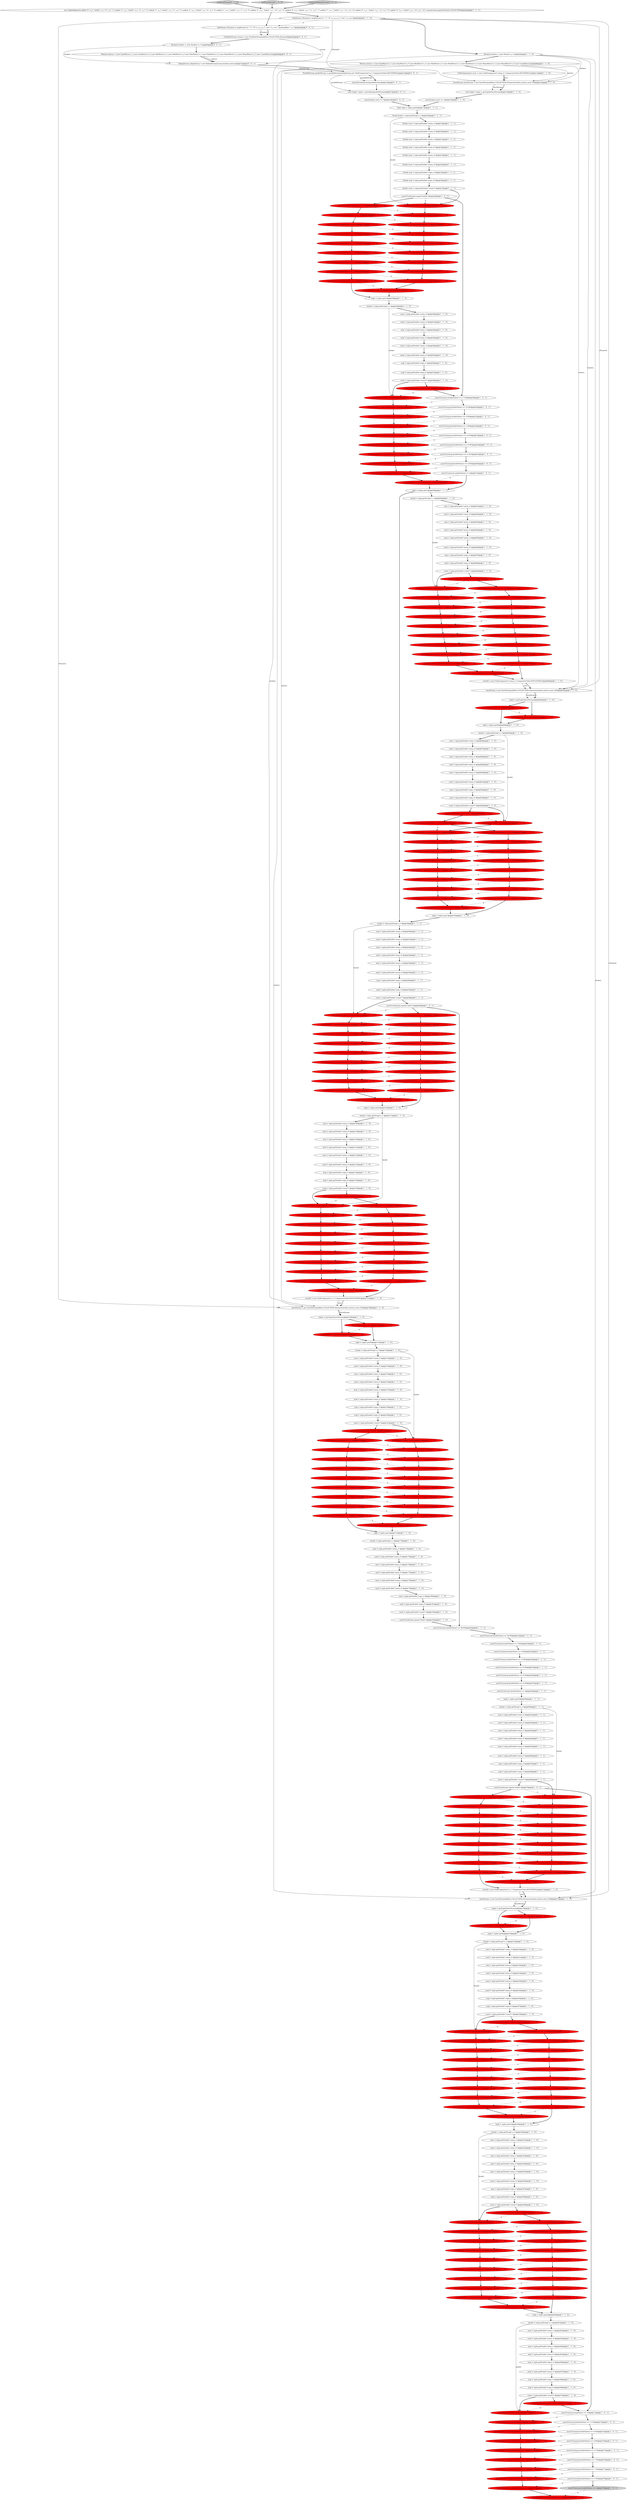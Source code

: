 digraph {
305 [style = filled, label = "assertEquals(5.5,avgf.doubleValue(),0.1)@@@279@@@['0', '1', '0']", fillcolor = red, shape = ellipse image = "AAA1AAABBB2BBB"];
240 [style = filled, label = "avgf = tuple.getDouble(\"avg(a_f)\")@@@160@@@['1', '1', '0']", fillcolor = white, shape = ellipse image = "AAA0AAABBB1BBB"];
249 [style = filled, label = "assertTrue(sumf.doubleValue() == 18.0D)@@@206@@@['1', '0', '0']", fillcolor = red, shape = ellipse image = "AAA1AAABBB1BBB"];
385 [style = filled, label = "assertEquals(\"hello4\",bucket)@@@162@@@['0', '1', '0']", fillcolor = red, shape = ellipse image = "AAA1AAABBB2BBB"];
293 [style = filled, label = "assertEquals(9.5,avgi.doubleValue(),0.01)@@@257@@@['0', '1', '0']", fillcolor = red, shape = ellipse image = "AAA1AAABBB2BBB"];
14 [style = filled, label = "avgi = tuple.getDouble(\"avg(a_i)\")@@@134@@@['1', '1', '0']", fillcolor = white, shape = ellipse image = "AAA0AAABBB1BBB"];
260 [style = filled, label = "assertTrue(count.doubleValue() == 4)@@@58@@@['1', '1', '1']", fillcolor = white, shape = ellipse image = "AAA0AAABBB1BBB"];
358 [style = filled, label = "assertEquals(1,minf.doubleValue(),0.01)@@@233@@@['0', '1', '0']", fillcolor = red, shape = ellipse image = "AAA1AAABBB2BBB"];
129 [style = filled, label = "Bucket(( buckets = {new Bucket(\"a_s\")}@@@5@@@['1', '1', '0']", fillcolor = white, shape = ellipse image = "AAA0AAABBB1BBB"];
167 [style = filled, label = "sumf = tuple.getDouble(\"sum(a_f)\")@@@87@@@['1', '1', '0']", fillcolor = white, shape = ellipse image = "AAA0AAABBB1BBB"];
93 [style = filled, label = "assertTrue(minf.doubleValue() == 4.0D)@@@74@@@['1', '0', '1']", fillcolor = white, shape = ellipse image = "AAA0AAABBB1BBB"];
55 [style = filled, label = "assertTrue(avgf.doubleValue() == 5.5D)@@@170@@@['1', '0', '0']", fillcolor = red, shape = ellipse image = "AAA1AAABBB1BBB"];
352 [style = filled, label = "assertEquals(0,mini.doubleValue(),0.01)@@@232@@@['0', '1', '0']", fillcolor = red, shape = ellipse image = "AAA1AAABBB2BBB"];
146 [style = filled, label = "tuple = tuples.get(1)@@@38@@@['1', '1', '0']", fillcolor = white, shape = ellipse image = "AAA0AAABBB1BBB"];
166 [style = filled, label = "assertTrue(avgi.doubleValue() == 7.5D)@@@35@@@['1', '0', '0']", fillcolor = red, shape = ellipse image = "AAA1AAABBB1BBB"];
384 [style = filled, label = "assertEquals(4.5,avgf.doubleValue(),0.01)@@@124@@@['0', '1', '0']", fillcolor = red, shape = ellipse image = "AAA1AAABBB2BBB"];
175 [style = filled, label = "assertTrue(sumf.doubleValue() == 18.0D)@@@30@@@['1', '0', '1']", fillcolor = white, shape = ellipse image = "AAA0AAABBB1BBB"];
234 [style = filled, label = "count = tuple.getDouble(\"count(*)\")@@@48@@@['1', '1', '1']", fillcolor = white, shape = ellipse image = "AAA0AAABBB1BBB"];
333 [style = filled, label = "assertEquals(5.5,avgf.doubleValue(),0.01)@@@36@@@['0', '1', '0']", fillcolor = red, shape = ellipse image = "AAA1AAABBB2BBB"];
95 [style = filled, label = "assertTrue(count.doubleValue() == 4)@@@125@@@['1', '0', '0']", fillcolor = red, shape = ellipse image = "AAA1AAABBB1BBB"];
349 [style = filled, label = "assertEquals(10.0,maxf.doubleValue(),.01)@@@55@@@['0', '1', '0']", fillcolor = red, shape = ellipse image = "AAA1AAABBB2BBB"];
348 [style = filled, label = "assertEquals(6.5,avgf.doubleValue(),0.01)@@@258@@@['0', '1', '0']", fillcolor = red, shape = ellipse image = "AAA1AAABBB2BBB"];
395 [style = filled, label = "Bucket(( buckets = {new Bucket(\"a_s\")}@@@6@@@['0', '0', '1']", fillcolor = white, shape = ellipse image = "AAA0AAABBB3BBB"];
42 [style = filled, label = "assertTrue(sumi.longValue() == 15)@@@138@@@['1', '0', '0']", fillcolor = red, shape = ellipse image = "AAA1AAABBB1BBB"];
87 [style = filled, label = "assertTrue(maxi.doubleValue() == 13.0D)@@@255@@@['1', '0', '0']", fillcolor = red, shape = ellipse image = "AAA1AAABBB1BBB"];
172 [style = filled, label = "mini = tuple.getDouble(\"min(a_i)\")@@@88@@@['1', '1', '0']", fillcolor = white, shape = ellipse image = "AAA0AAABBB1BBB"];
364 [style = filled, label = "assertEquals(14,maxi.doubleValue(),0.01)@@@121@@@['0', '1', '0']", fillcolor = red, shape = ellipse image = "AAA1AAABBB2BBB"];
290 [style = filled, label = "assertEquals(17,sumi.doubleValue(),0.01)@@@205@@@['0', '1', '0']", fillcolor = red, shape = ellipse image = "AAA1AAABBB2BBB"];
286 [style = filled, label = "assertEquals(9.5,avgi.doubleValue(),0.01)@@@77@@@['0', '1', '0']", fillcolor = red, shape = ellipse image = "AAA1AAABBB2BBB"];
310 [style = filled, label = "assertEquals(\"hello0\",bucket)@@@229@@@['0', '1', '0']", fillcolor = red, shape = ellipse image = "AAA1AAABBB2BBB"];
355 [style = filled, label = "assertEquals(4.0,minf.doubleValue(),0.1)@@@275@@@['0', '1', '0']", fillcolor = red, shape = ellipse image = "AAA1AAABBB2BBB"];
211 [style = filled, label = "assertTrue(count.doubleValue() == 4)@@@104@@@['1', '0', '0']", fillcolor = red, shape = ellipse image = "AAA1AAABBB1BBB"];
185 [style = filled, label = "assertTrue(count.doubleValue() == 4)@@@238@@@['1', '0', '0']", fillcolor = red, shape = ellipse image = "AAA1AAABBB1BBB"];
25 [style = filled, label = "assert(tuples.size() == 3)@@@83@@@['1', '0', '0']", fillcolor = red, shape = ellipse image = "AAA1AAABBB1BBB"];
214 [style = filled, label = "assertTrue(sumi.doubleValue() == 17.0D)@@@117@@@['1', '0', '0']", fillcolor = red, shape = ellipse image = "AAA1AAABBB1BBB"];
219 [style = filled, label = "facetStream = new FacetStream(zkHost,COLLECTION,sParamsA,buckets,metrics,sorts,100)@@@215@@@['1', '1', '0']", fillcolor = white, shape = ellipse image = "AAA0AAABBB1BBB"];
280 [style = filled, label = "assertEquals(9,maxf.doubleValue(),0.1)@@@101@@@['0', '1', '0']", fillcolor = red, shape = ellipse image = "AAA1AAABBB2BBB"];
82 [style = filled, label = "maxi = tuple.getDouble(\"max(a_i)\")@@@90@@@['1', '1', '0']", fillcolor = white, shape = ellipse image = "AAA0AAABBB1BBB"];
328 [style = filled, label = "assertEquals(\"hello0\",bucket)@@@204@@@['0', '1', '0']", fillcolor = red, shape = ellipse image = "AAA1AAABBB2BBB"];
85 [style = filled, label = "maxf = tuple.getDouble(\"max(a_f)\")@@@133@@@['1', '1', '0']", fillcolor = white, shape = ellipse image = "AAA0AAABBB1BBB"];
340 [style = filled, label = "assertEquals(4.0,minf.doubleValue(),0.01)@@@141@@@['0', '1', '0']", fillcolor = red, shape = ellipse image = "AAA1AAABBB2BBB"];
11 [style = filled, label = "assertTrue(mini.doubleValue() == 3.0D)@@@52@@@['1', '1', '1']", fillcolor = white, shape = ellipse image = "AAA0AAABBB1BBB"];
33 [style = filled, label = "avgi = tuple.getDouble(\"avg(a_i)\")@@@67@@@['1', '1', '0']", fillcolor = white, shape = ellipse image = "AAA0AAABBB1BBB"];
69 [style = filled, label = "avgi = tuple.getDouble(\"avg(a_i)\")@@@46@@@['1', '1', '1']", fillcolor = white, shape = ellipse image = "AAA0AAABBB1BBB"];
156 [style = filled, label = "sumi = tuple.getDouble(\"sum(a_i)\")@@@61@@@['1', '1', '0']", fillcolor = white, shape = ellipse image = "AAA0AAABBB1BBB"];
292 [style = filled, label = "assertEquals(15,sumi.longValue())@@@272@@@['0', '1', '0']", fillcolor = red, shape = ellipse image = "AAA1AAABBB2BBB"];
282 [style = filled, label = "assertEquals(18,sumf.doubleValue(),0.01)@@@231@@@['0', '1', '0']", fillcolor = red, shape = ellipse image = "AAA1AAABBB2BBB"];
322 [style = filled, label = "assertEquals(7.5,avgi.doubleValue(),0.01)@@@144@@@['0', '1', '0']", fillcolor = red, shape = ellipse image = "AAA1AAABBB2BBB"];
228 [style = filled, label = "maxf = tuple.getDouble(\"max(a_f)\")@@@158@@@['1', '1', '0']", fillcolor = white, shape = ellipse image = "AAA0AAABBB1BBB"];
303 [style = filled, label = "assertEquals(7.5,avgi.doubleValue(),0.1)@@@278@@@['0', '1', '0']", fillcolor = red, shape = ellipse image = "AAA1AAABBB2BBB"];
114 [style = filled, label = "bucket = tuple.getString(\"a_s\")@@@127@@@['1', '1', '0']", fillcolor = white, shape = ellipse image = "AAA0AAABBB1BBB"];
23 [style = filled, label = "assertTrue(avgf.doubleValue() == 4.5D)@@@36@@@['1', '0', '1']", fillcolor = white, shape = ellipse image = "AAA0AAABBB1BBB"];
46 [style = filled, label = "sumi = tuple.getDouble(\"sum(a_i)\")@@@153@@@['1', '1', '0']", fillcolor = white, shape = ellipse image = "AAA0AAABBB1BBB"];
195 [style = filled, label = "avgi = tuple.getDouble(\"avg(a_i)\")@@@268@@@['1', '1', '0']", fillcolor = white, shape = ellipse image = "AAA0AAABBB1BBB"];
204 [style = filled, label = "Double minf = tuple.getDouble(\"min(a_f)\")@@@22@@@['1', '1', '1']", fillcolor = white, shape = ellipse image = "AAA0AAABBB1BBB"];
375 [style = filled, label = "assertEquals(4,count.doubleValue(),0.01)@@@238@@@['0', '1', '0']", fillcolor = red, shape = ellipse image = "AAA1AAABBB2BBB"];
186 [style = filled, label = "assertTrue(mini.doubleValue() == 0.0D)@@@207@@@['1', '0', '0']", fillcolor = red, shape = ellipse image = "AAA1AAABBB1BBB"];
191 [style = filled, label = "assertTrue(sumi.doubleValue() == 38.0D)@@@96@@@['1', '0', '0']", fillcolor = red, shape = ellipse image = "AAA1AAABBB1BBB"];
291 [style = filled, label = "assertEquals(6.5,avgf.doubleValue(),0.1)@@@103@@@['0', '1', '0']", fillcolor = red, shape = ellipse image = "AAA1AAABBB2BBB"];
371 [style = filled, label = "assertEquals(4.0,mini.doubleValue(),0.01)@@@140@@@['0', '1', '0']", fillcolor = red, shape = ellipse image = "AAA1AAABBB2BBB"];
394 [style = filled, label = "Metric(( metrics = {new SumMetric(\"a_i\"),new SumMetric(\"a_f\"),new MinMetric(\"a_i\"),new MinMetric(\"a_f\"),new MaxMetric(\"a_i\"),new MaxMetric(\"a_f\"),new MeanMetric(\"a_i\"),new MeanMetric(\"a_f\"),new CountMetric()}@@@9@@@['0', '0', '1']", fillcolor = white, shape = ellipse image = "AAA0AAABBB3BBB"];
319 [style = filled, label = "assertEquals(4.0,minf.doubleValue(),0.01)@@@32@@@['0', '1', '0']", fillcolor = red, shape = ellipse image = "AAA1AAABBB2BBB"];
47 [style = filled, label = "tuples = getTuples(facetStream)@@@82@@@['1', '1', '0']", fillcolor = white, shape = ellipse image = "AAA0AAABBB1BBB"];
128 [style = filled, label = "assertTrue(maxf.doubleValue() == 10.0D)@@@235@@@['1', '0', '0']", fillcolor = red, shape = ellipse image = "AAA1AAABBB1BBB"];
86 [style = filled, label = "maxi = tuple.getDouble(\"max(a_i)\")@@@44@@@['1', '1', '0']", fillcolor = white, shape = ellipse image = "AAA0AAABBB1BBB"];
123 [style = filled, label = "assertTrue(maxf.doubleValue() == 7.0D)@@@143@@@['1', '0', '0']", fillcolor = red, shape = ellipse image = "AAA1AAABBB1BBB"];
217 [style = filled, label = "bucket = tuple.getString(\"a_s\")@@@219@@@['1', '1', '0']", fillcolor = white, shape = ellipse image = "AAA0AAABBB1BBB"];
7 [style = filled, label = "assertTrue(bucket.equals(\"hello4\"))@@@271@@@['1', '0', '0']", fillcolor = red, shape = ellipse image = "AAA1AAABBB1BBB"];
52 [style = filled, label = "minf = tuple.getDouble(\"min(a_f)\")@@@177@@@['1', '1', '0']", fillcolor = white, shape = ellipse image = "AAA0AAABBB1BBB"];
34 [style = filled, label = "assertTrue(maxf.doubleValue() == 10.0D)@@@122@@@['1', '0', '0']", fillcolor = red, shape = ellipse image = "AAA1AAABBB1BBB"];
313 [style = filled, label = "assertEquals(7.0,maxf.doubleValue(),0.01)@@@34@@@['0', '1', '0']", fillcolor = red, shape = ellipse image = "AAA1AAABBB2BBB"];
248 [style = filled, label = "maxf = tuple.getDouble(\"max(a_f)\")@@@91@@@['1', '1', '0']", fillcolor = white, shape = ellipse image = "AAA0AAABBB1BBB"];
379 [style = filled, label = "assertEquals(17,sumi.doubleValue(),.01)@@@50@@@['0', '1', '0']", fillcolor = red, shape = ellipse image = "AAA1AAABBB2BBB"];
115 [style = filled, label = "sumf = tuple.getDouble(\"sum(a_f)\")@@@221@@@['1', '1', '0']", fillcolor = white, shape = ellipse image = "AAA0AAABBB1BBB"];
243 [style = filled, label = "assertTrue(avgi.doubleValue() == 7.5D)@@@144@@@['1', '0', '0']", fillcolor = red, shape = ellipse image = "AAA1AAABBB1BBB"];
378 [style = filled, label = "assertEquals(11,maxi.doubleValue(),0.01)@@@167@@@['0', '1', '0']", fillcolor = red, shape = ellipse image = "AAA1AAABBB2BBB"];
17 [style = filled, label = "maxf = tuple.getDouble(\"max(a_f)\")@@@45@@@['1', '1', '1']", fillcolor = white, shape = ellipse image = "AAA0AAABBB1BBB"];
229 [style = filled, label = "avgi = tuple.getDouble(\"avg(a_i)\")@@@92@@@['1', '1', '0']", fillcolor = white, shape = ellipse image = "AAA0AAABBB1BBB"];
284 [style = filled, label = "assertEquals(11.0,maxi.doubleValue(),0.01)@@@33@@@['0', '1', '0']", fillcolor = red, shape = ellipse image = "AAA1AAABBB2BBB"];
106 [style = filled, label = "mini = tuple.getDouble(\"min(a_i)\")@@@42@@@['1', '1', '1']", fillcolor = white, shape = ellipse image = "AAA0AAABBB1BBB"];
67 [style = filled, label = "avgf = tuple.getDouble(\"avg(a_f)\")@@@248@@@['1', '1', '0']", fillcolor = white, shape = ellipse image = "AAA0AAABBB1BBB"];
362 [style = filled, label = "testFacetStream['0', '1', '0']", fillcolor = lightgray, shape = diamond image = "AAA0AAABBB2BBB"];
111 [style = filled, label = "avgi = tuple.getDouble(\"avg(a_i)\")@@@67@@@['1', '1', '1']", fillcolor = white, shape = ellipse image = "AAA0AAABBB1BBB"];
117 [style = filled, label = "assertTrue(avgi.doubleValue() == 4.25D)@@@35@@@['1', '0', '1']", fillcolor = white, shape = ellipse image = "AAA0AAABBB1BBB"];
121 [style = filled, label = "assertTrue(mini.doubleValue() == 4.0D)@@@73@@@['1', '0', '1']", fillcolor = white, shape = ellipse image = "AAA0AAABBB1BBB"];
327 [style = filled, label = "assertEquals(4,count.doubleValue(),0.01)@@@125@@@['0', '1', '0']", fillcolor = red, shape = ellipse image = "AAA1AAABBB2BBB"];
19 [style = filled, label = "tuple = tuples.get(0)@@@218@@@['1', '1', '0']", fillcolor = white, shape = ellipse image = "AAA0AAABBB1BBB"];
298 [style = filled, label = "assertEquals(17,sumi.doubleValue(),0.01)@@@117@@@['0', '1', '0']", fillcolor = red, shape = ellipse image = "AAA1AAABBB2BBB"];
181 [style = filled, label = "List<Tuple> tuples = getTuples(facetStream)@@@15@@@['1', '1', '0']", fillcolor = white, shape = ellipse image = "AAA0AAABBB1BBB"];
232 [style = filled, label = "assertTrue(maxf.doubleValue() == 7.0D)@@@76@@@['1', '0', '1']", fillcolor = white, shape = ellipse image = "AAA0AAABBB1BBB"];
382 [style = filled, label = "assertEquals(15,sumi.longValue())@@@163@@@['0', '1', '0']", fillcolor = red, shape = ellipse image = "AAA1AAABBB2BBB"];
126 [style = filled, label = "avgi = tuple.getDouble(\"avg(a_i)\")@@@159@@@['1', '1', '0']", fillcolor = white, shape = ellipse image = "AAA0AAABBB1BBB"];
59 [style = filled, label = "Double mini = tuple.getDouble(\"min(a_i)\")@@@21@@@['1', '1', '1']", fillcolor = white, shape = ellipse image = "AAA0AAABBB1BBB"];
354 [style = filled, label = "assertEquals(4.25,avgi.doubleValue(),.01)@@@56@@@['0', '1', '0']", fillcolor = red, shape = ellipse image = "AAA1AAABBB2BBB"];
74 [style = filled, label = "assertTrue(avgf.doubleValue() == 4.5D)@@@237@@@['1', '0', '0']", fillcolor = red, shape = ellipse image = "AAA1AAABBB1BBB"];
288 [style = filled, label = "assertEquals(2,count.doubleValue(),0.01)@@@37@@@['0', '1', '0']", fillcolor = red, shape = ellipse image = "AAA1AAABBB2BBB"];
116 [style = filled, label = "mini = tuple.getDouble(\"min(a_i)\")@@@243@@@['1', '1', '0']", fillcolor = white, shape = ellipse image = "AAA0AAABBB1BBB"];
221 [style = filled, label = "sumi = tuple.getDouble(\"sum(a_i)\")@@@220@@@['1', '1', '0']", fillcolor = white, shape = ellipse image = "AAA0AAABBB1BBB"];
227 [style = filled, label = "assertTrue(maxf.doubleValue() == 10.0D)@@@34@@@['1', '0', '1']", fillcolor = white, shape = ellipse image = "AAA0AAABBB1BBB"];
237 [style = filled, label = "maxf = tuple.getDouble(\"max(a_f)\")@@@66@@@['1', '1', '1']", fillcolor = white, shape = ellipse image = "AAA0AAABBB1BBB"];
37 [style = filled, label = "minf = tuple.getDouble(\"min(a_f)\")@@@64@@@['1', '1', '1']", fillcolor = white, shape = ellipse image = "AAA0AAABBB1BBB"];
48 [style = filled, label = "avgf = tuple.getDouble(\"avg(a_f)\")@@@68@@@['1', '1', '1']", fillcolor = white, shape = ellipse image = "AAA0AAABBB1BBB"];
246 [style = filled, label = "sumi = tuple.getDouble(\"sum(a_i)\")@@@128@@@['1', '1', '0']", fillcolor = white, shape = ellipse image = "AAA0AAABBB1BBB"];
65 [style = filled, label = "minf = tuple.getDouble(\"min(a_f)\")@@@43@@@['1', '1', '0']", fillcolor = white, shape = ellipse image = "AAA0AAABBB1BBB"];
122 [style = filled, label = "tuple = tuples.get(1)@@@38@@@['1', '1', '1']", fillcolor = white, shape = ellipse image = "AAA0AAABBB1BBB"];
330 [style = filled, label = "assertEquals(14,maxi.doubleValue(),0.01)@@@234@@@['0', '1', '0']", fillcolor = red, shape = ellipse image = "AAA1AAABBB2BBB"];
193 [style = filled, label = "assertTrue(sumf.doubleValue() == 18.0D)@@@118@@@['1', '0', '0']", fillcolor = red, shape = ellipse image = "AAA1AAABBB1BBB"];
277 [style = filled, label = "assertEquals(4.25,avgi.doubleValue(),0.0001)@@@236@@@['0', '1', '0']", fillcolor = red, shape = ellipse image = "AAA1AAABBB2BBB"];
205 [style = filled, label = "count = tuple.getDouble(\"count(*)\")@@@228@@@['1', '1', '0']", fillcolor = white, shape = ellipse image = "AAA0AAABBB1BBB"];
356 [style = filled, label = "assertEquals(13.0,maxi.doubleValue(),0.01)@@@75@@@['0', '1', '0']", fillcolor = red, shape = ellipse image = "AAA1AAABBB2BBB"];
155 [style = filled, label = "assertTrue(minf.doubleValue() == 3.0D)@@@254@@@['1', '0', '0']", fillcolor = red, shape = ellipse image = "AAA1AAABBB1BBB"];
314 [style = filled, label = "assertEquals(\"hello3\",bucket)@@@250@@@['0', '1', '0']", fillcolor = red, shape = ellipse image = "AAA1AAABBB2BBB"];
225 [style = filled, label = "tuple = tuples.get(1)@@@172@@@['1', '1', '0']", fillcolor = white, shape = ellipse image = "AAA0AAABBB1BBB"];
36 [style = filled, label = "assertTrue(maxi.doubleValue() == 11.0D)@@@33@@@['1', '0', '0']", fillcolor = red, shape = ellipse image = "AAA1AAABBB1BBB"];
6 [style = filled, label = "sumf = tuple.getDouble(\"sum(a_f)\")@@@62@@@['1', '1', '0']", fillcolor = white, shape = ellipse image = "AAA0AAABBB1BBB"];
256 [style = filled, label = "avgf = tuple.getDouble(\"avg(a_f)\")@@@47@@@['1', '1', '1']", fillcolor = white, shape = ellipse image = "AAA0AAABBB1BBB"];
273 [style = filled, label = "assertEquals(11.0,sumf.doubleValue(),0.01)@@@30@@@['0', '1', '0']", fillcolor = red, shape = ellipse image = "AAA1AAABBB2BBB"];
199 [style = filled, label = "assertTrue(avgi.doubleValue() == 7.5D)@@@169@@@['1', '0', '0']", fillcolor = red, shape = ellipse image = "AAA1AAABBB1BBB"];
99 [style = filled, label = "assertTrue(maxi.doubleValue() == 11.0D)@@@75@@@['1', '0', '1']", fillcolor = white, shape = ellipse image = "AAA0AAABBB1BBB"];
124 [style = filled, label = "avgf = tuple.getDouble(\"avg(a_f)\")@@@227@@@['1', '1', '0']", fillcolor = white, shape = ellipse image = "AAA0AAABBB1BBB"];
296 [style = filled, label = "assertEquals(4,count.doubleValue(),0.1)@@@104@@@['0', '1', '0']", fillcolor = red, shape = ellipse image = "AAA1AAABBB2BBB"];
161 [style = filled, label = "maxi = tuple.getDouble(\"max(a_i)\")@@@44@@@['1', '1', '1']", fillcolor = white, shape = ellipse image = "AAA0AAABBB1BBB"];
231 [style = filled, label = "assert(tuples.size() == 3)@@@150@@@['1', '0', '0']", fillcolor = red, shape = ellipse image = "AAA1AAABBB1BBB"];
307 [style = filled, label = "assertEquals(5.5,avgf.doubleValue(),0.01)@@@145@@@['0', '1', '0']", fillcolor = red, shape = ellipse image = "AAA1AAABBB2BBB"];
9 [style = filled, label = "assertTrue(maxi.doubleValue() == 13.0D)@@@100@@@['1', '0', '0']", fillcolor = red, shape = ellipse image = "AAA1AAABBB1BBB"];
154 [style = filled, label = "assertTrue(avgf.doubleValue() == 5.5D)@@@78@@@['1', '0', '1']", fillcolor = white, shape = ellipse image = "AAA0AAABBB1BBB"];
27 [style = filled, label = "assertTrue(maxf.doubleValue() == 7.0D)@@@168@@@['1', '0', '0']", fillcolor = red, shape = ellipse image = "AAA1AAABBB1BBB"];
339 [style = filled, label = "assertEquals(15,sumi.longValue())@@@138@@@['0', '1', '0']", fillcolor = red, shape = ellipse image = "AAA1AAABBB2BBB"];
334 [style = filled, label = "assertEquals(4.25,avgi.doubleValue(),0.01)@@@211@@@['0', '1', '0']", fillcolor = red, shape = ellipse image = "AAA1AAABBB2BBB"];
380 [style = filled, label = "assertEquals(0,mini.doubleValue(),0.01)@@@207@@@['0', '1', '0']", fillcolor = red, shape = ellipse image = "AAA1AAABBB2BBB"];
387 [style = filled, label = "List<Tuple> tuples = getTuples(parallelStream)@@@15@@@['0', '0', '1']", fillcolor = white, shape = ellipse image = "AAA0AAABBB3BBB"];
192 [style = filled, label = "mini = tuple.getDouble(\"min(a_i)\")@@@63@@@['1', '1', '1']", fillcolor = white, shape = ellipse image = "AAA0AAABBB1BBB"];
338 [style = filled, label = "assertEquals(13,maxi.doubleValue(),0.01)@@@255@@@['0', '1', '0']", fillcolor = red, shape = ellipse image = "AAA1AAABBB2BBB"];
346 [style = filled, label = "assertEquals(11.0,maxi.doubleValue(),0.1)@@@276@@@['0', '1', '0']", fillcolor = red, shape = ellipse image = "AAA1AAABBB2BBB"];
216 [style = filled, label = "avgf = tuple.getDouble(\"avg(a_f)\")@@@181@@@['1', '1', '0']", fillcolor = white, shape = ellipse image = "AAA0AAABBB1BBB"];
335 [style = filled, label = "assertEquals(3,tuples.size())@@@150@@@['0', '1', '0']", fillcolor = red, shape = ellipse image = "AAA1AAABBB2BBB"];
110 [style = filled, label = "assertTrue(maxi.doubleValue() == 11.0D)@@@142@@@['1', '0', '0']", fillcolor = red, shape = ellipse image = "AAA1AAABBB1BBB"];
140 [style = filled, label = "assertTrue(maxi.doubleValue() == 13.0D)@@@54@@@['1', '1', '1']", fillcolor = white, shape = ellipse image = "AAA0AAABBB1BBB"];
120 [style = filled, label = "sorts(0( = new FieldComparator(\"a_s\",ComparatorOrder.DESCENDING)@@@147@@@['1', '1', '0']", fillcolor = white, shape = ellipse image = "AAA0AAABBB1BBB"];
160 [style = filled, label = "count = tuple.getDouble(\"count(*)\")@@@94@@@['1', '1', '0']", fillcolor = white, shape = ellipse image = "AAA0AAABBB1BBB"];
262 [style = filled, label = "assertTrue(minf.doubleValue() == 3.0D)@@@53@@@['1', '1', '1']", fillcolor = white, shape = ellipse image = "AAA0AAABBB1BBB"];
252 [style = filled, label = "assertTrue(minf.doubleValue() == 1.0D)@@@233@@@['1', '0', '0']", fillcolor = red, shape = ellipse image = "AAA1AAABBB1BBB"];
132 [style = filled, label = "mini = tuple.getDouble(\"min(a_i)\")@@@155@@@['1', '1', '0']", fillcolor = white, shape = ellipse image = "AAA0AAABBB1BBB"];
376 [style = filled, label = "assertEquals(2,count.doubleValue(),0.01)@@@171@@@['0', '1', '0']", fillcolor = red, shape = ellipse image = "AAA1AAABBB2BBB"];
345 [style = filled, label = "assertEquals(5.5,avgf.doubleValue(),0.01)@@@170@@@['0', '1', '0']", fillcolor = red, shape = ellipse image = "AAA1AAABBB2BBB"];
4 [style = filled, label = "Double maxf = tuple.getDouble(\"max(a_f)\")@@@24@@@['1', '1', '1']", fillcolor = white, shape = ellipse image = "AAA0AAABBB1BBB"];
323 [style = filled, label = "assertEquals(7.0,maxf.doubleValue(),0.01)@@@143@@@['0', '1', '0']", fillcolor = red, shape = ellipse image = "AAA1AAABBB2BBB"];
259 [style = filled, label = "assertTrue(sumi.doubleValue() == 17.0D)@@@230@@@['1', '0', '0']", fillcolor = red, shape = ellipse image = "AAA1AAABBB1BBB"];
102 [style = filled, label = "assertTrue(sumf.doubleValue() == 11.0D)@@@30@@@['1', '0', '0']", fillcolor = red, shape = ellipse image = "AAA1AAABBB1BBB"];
207 [style = filled, label = "assertTrue(minf.doubleValue() == 1.0D)@@@32@@@['1', '0', '1']", fillcolor = white, shape = ellipse image = "AAA0AAABBB1BBB"];
54 [style = filled, label = "sumi = tuple.getDouble(\"sum(a_i)\")@@@241@@@['1', '1', '0']", fillcolor = white, shape = ellipse image = "AAA0AAABBB1BBB"];
77 [style = filled, label = "assertTrue(count.doubleValue() == 4)@@@259@@@['1', '0', '0']", fillcolor = red, shape = ellipse image = "AAA1AAABBB1BBB"];
165 [style = filled, label = "count = tuple.getDouble(\"count(*)\")@@@69@@@['1', '1', '1']", fillcolor = white, shape = ellipse image = "AAA0AAABBB1BBB"];
188 [style = filled, label = "sumi = tuple.getDouble(\"sum(a_i)\")@@@174@@@['1', '1', '0']", fillcolor = white, shape = ellipse image = "AAA0AAABBB1BBB"];
149 [style = filled, label = "assertTrue(bucket.equals(\"hello0\"))@@@229@@@['1', '0', '0']", fillcolor = red, shape = ellipse image = "AAA1AAABBB1BBB"];
309 [style = filled, label = "assertEquals(10,maxf.doubleValue(),0.01)@@@235@@@['0', '1', '0']", fillcolor = red, shape = ellipse image = "AAA1AAABBB2BBB"];
3 [style = filled, label = "assertTrue(maxf.doubleValue() == 10.0D)@@@210@@@['1', '0', '0']", fillcolor = red, shape = ellipse image = "AAA1AAABBB1BBB"];
28 [style = filled, label = "assertTrue(minf.doubleValue() == 4.0D)@@@32@@@['1', '0', '0']", fillcolor = red, shape = ellipse image = "AAA1AAABBB1BBB"];
130 [style = filled, label = "assertTrue(avgi.doubleValue() == 4.25D)@@@236@@@['1', '0', '0']", fillcolor = red, shape = ellipse image = "AAA1AAABBB1BBB"];
254 [style = filled, label = "assertTrue(sumi.doubleValue() == 17.0D)@@@205@@@['1', '0', '0']", fillcolor = red, shape = ellipse image = "AAA1AAABBB1BBB"];
321 [style = filled, label = "assertEquals(4,count.doubleValue(),.01)@@@58@@@['0', '1', '0']", fillcolor = red, shape = ellipse image = "AAA1AAABBB2BBB"];
21 [style = filled, label = "assertTrue(maxf.doubleValue() == 9.0D)@@@101@@@['1', '0', '0']", fillcolor = red, shape = ellipse image = "AAA1AAABBB1BBB"];
61 [style = filled, label = "count = tuple.getDouble(\"count(*)\")@@@182@@@['1', '1', '0']", fillcolor = white, shape = ellipse image = "AAA0AAABBB1BBB"];
139 [style = filled, label = "avgf = tuple.getDouble(\"avg(a_f)\")@@@135@@@['1', '1', '0']", fillcolor = white, shape = ellipse image = "AAA0AAABBB1BBB"];
268 [style = filled, label = "assertTrue(avgi.doubleValue() == 9.5D)@@@56@@@['1', '1', '1']", fillcolor = white, shape = ellipse image = "AAA0AAABBB1BBB"];
336 [style = filled, label = "assertEquals(18,sumf.doubleValue(),.01)@@@51@@@['0', '1', '0']", fillcolor = red, shape = ellipse image = "AAA1AAABBB2BBB"];
281 [style = filled, label = "assertEquals(1,minf.doubleValue(),0.01)@@@208@@@['0', '1', '0']", fillcolor = red, shape = ellipse image = "AAA1AAABBB2BBB"];
105 [style = filled, label = "sumi = tuple.getDouble(\"sum(a_i)\")@@@262@@@['1', '1', '0']", fillcolor = white, shape = ellipse image = "AAA0AAABBB1BBB"];
329 [style = filled, label = "assertEquals(10,maxf.doubleValue(),0.01)@@@210@@@['0', '1', '0']", fillcolor = red, shape = ellipse image = "AAA1AAABBB2BBB"];
75 [style = filled, label = "assertTrue(count.doubleValue() == 4)@@@37@@@['1', '0', '1']", fillcolor = white, shape = ellipse image = "AAA0AAABBB1BBB"];
223 [style = filled, label = "bucket = tuple.getString(\"a_s\")@@@85@@@['1', '1', '0']", fillcolor = white, shape = ellipse image = "AAA0AAABBB1BBB"];
103 [style = filled, label = "count = tuple.getDouble(\"count(*)\")@@@249@@@['1', '1', '0']", fillcolor = white, shape = ellipse image = "AAA0AAABBB1BBB"];
31 [style = filled, label = "avgf = tuple.getDouble(\"avg(a_f)\")@@@68@@@['1', '1', '0']", fillcolor = white, shape = ellipse image = "AAA0AAABBB1BBB"];
359 [style = filled, label = "assertEquals(\"hello3\",bucket)@@@70@@@['0', '1', '0']", fillcolor = red, shape = ellipse image = "AAA1AAABBB2BBB"];
361 [style = filled, label = "assertEquals(3,tuples.size())@@@83@@@['0', '1', '0']", fillcolor = red, shape = ellipse image = "AAA1AAABBB2BBB"];
283 [style = filled, label = "assertEquals(11,sumf.doubleValue(),0.01)@@@139@@@['0', '1', '0']", fillcolor = red, shape = ellipse image = "AAA1AAABBB2BBB"];
143 [style = filled, label = "assertTrue(maxi.doubleValue() == 14.0D)@@@234@@@['1', '0', '0']", fillcolor = red, shape = ellipse image = "AAA1AAABBB1BBB"];
287 [style = filled, label = "assertEquals(7.0,maxf.doubleValue(),0.1)@@@277@@@['0', '1', '0']", fillcolor = red, shape = ellipse image = "AAA1AAABBB2BBB"];
138 [style = filled, label = "assertTrue(sumf.doubleValue() == 18.0D)@@@231@@@['1', '0', '0']", fillcolor = red, shape = ellipse image = "AAA1AAABBB1BBB"];
350 [style = filled, label = "assertEquals(11.0,maxi.doubleValue(),0.01)@@@142@@@['0', '1', '0']", fillcolor = red, shape = ellipse image = "AAA1AAABBB2BBB"];
49 [style = filled, label = "assertTrue(avgi.doubleValue() == 4.25D)@@@211@@@['1', '0', '0']", fillcolor = red, shape = ellipse image = "AAA1AAABBB1BBB"];
162 [style = filled, label = "assertTrue(bucket.equals(\"hello4\"))@@@70@@@['1', '0', '1']", fillcolor = white, shape = ellipse image = "AAA0AAABBB1BBB"];
255 [style = filled, label = "assertTrue(sumf.doubleValue() == 11.0D)@@@72@@@['1', '0', '1']", fillcolor = white, shape = ellipse image = "AAA0AAABBB1BBB"];
212 [style = filled, label = "assertTrue(mini.doubleValue() == 0.0D)@@@31@@@['1', '0', '1']", fillcolor = white, shape = ellipse image = "AAA0AAABBB1BBB"];
206 [style = filled, label = "sumi = tuple.getDouble(\"sum(a_i)\")@@@40@@@['1', '1', '0']", fillcolor = white, shape = ellipse image = "AAA0AAABBB1BBB"];
344 [style = filled, label = "assertEquals(38.0,sumi.doubleValue(),0.01)@@@71@@@['0', '1', '0']", fillcolor = red, shape = ellipse image = "AAA1AAABBB2BBB"];
81 [style = filled, label = "FacetStream facetStream = new FacetStream(zkHost,COLLECTION,sParamsA,buckets,metrics,sorts,100)@@@14@@@['1', '1', '0']", fillcolor = white, shape = ellipse image = "AAA0AAABBB1BBB"];
196 [style = filled, label = "maxi = tuple.getDouble(\"max(a_i)\")@@@65@@@['1', '1', '1']", fillcolor = white, shape = ellipse image = "AAA0AAABBB1BBB"];
271 [style = filled, label = "assertTrue(avgi.doubleValue() == 4.25D)@@@123@@@['1', '0', '0']", fillcolor = red, shape = ellipse image = "AAA1AAABBB1BBB"];
251 [style = filled, label = "assertTrue(mini.doubleValue() == 0.0D)@@@232@@@['1', '0', '0']", fillcolor = red, shape = ellipse image = "AAA1AAABBB1BBB"];
5 [style = filled, label = "count = tuple.getDouble(\"count(*)\")@@@270@@@['1', '1', '0']", fillcolor = white, shape = ellipse image = "AAA0AAABBB1BBB"];
89 [style = filled, label = "minf = tuple.getDouble(\"min(a_f)\")@@@64@@@['1', '1', '0']", fillcolor = white, shape = ellipse image = "AAA0AAABBB1BBB"];
383 [style = filled, label = "assertEquals(26,sumf.doubleValue(),0.01)@@@252@@@['0', '1', '0']", fillcolor = red, shape = ellipse image = "AAA1AAABBB2BBB"];
176 [style = filled, label = "assertTrue(bucket.equals(\"hello3\"))@@@183@@@['1', '1', '0']", fillcolor = white, shape = ellipse image = "AAA0AAABBB1BBB"];
151 [style = filled, label = "assertTrue(maxf.doubleValue() == 9.0D)@@@55@@@['1', '1', '1']", fillcolor = white, shape = ellipse image = "AAA0AAABBB1BBB"];
393 [style = filled, label = "assert(tuples.size() == 3)@@@16@@@['0', '0', '1']", fillcolor = white, shape = ellipse image = "AAA0AAABBB3BBB"];
157 [style = filled, label = "assertTrue(maxi.doubleValue() == 14.0D)@@@33@@@['1', '0', '1']", fillcolor = white, shape = ellipse image = "AAA0AAABBB1BBB"];
98 [style = filled, label = "assertTrue(sumi.doubleValue() == 17.0D)@@@29@@@['1', '0', '1']", fillcolor = white, shape = ellipse image = "AAA0AAABBB1BBB"];
326 [style = filled, label = "assertEquals(14.0,maxi.doubleValue(),.01)@@@54@@@['0', '1', '0']", fillcolor = red, shape = ellipse image = "AAA1AAABBB2BBB"];
178 [style = filled, label = "assertTrue(count.doubleValue() == 2)@@@79@@@['1', '0', '1']", fillcolor = lightgray, shape = ellipse image = "AAA0AAABBB1BBB"];
200 [style = filled, label = "assertTrue(sumi.longValue() == 15)@@@71@@@['1', '0', '1']", fillcolor = white, shape = ellipse image = "AAA0AAABBB1BBB"];
30 [style = filled, label = "assertTrue(avgf.doubleValue() == 4.5D)@@@124@@@['1', '0', '0']", fillcolor = red, shape = ellipse image = "AAA1AAABBB1BBB"];
66 [style = filled, label = "maxf = tuple.getDouble(\"max(a_f)\")@@@179@@@['1', '1', '0']", fillcolor = white, shape = ellipse image = "AAA0AAABBB1BBB"];
197 [style = filled, label = "minf = tuple.getDouble(\"min(a_f)\")@@@244@@@['1', '1', '0']", fillcolor = white, shape = ellipse image = "AAA0AAABBB1BBB"];
101 [style = filled, label = "assertTrue(avgf.doubleValue() == 4.5D)@@@212@@@['1', '0', '0']", fillcolor = red, shape = ellipse image = "AAA1AAABBB1BBB"];
332 [style = filled, label = "assertEquals(1.0,minf.doubleValue(),.01)@@@53@@@['0', '1', '0']", fillcolor = red, shape = ellipse image = "AAA1AAABBB2BBB"];
189 [style = filled, label = "assertTrue(maxf.doubleValue() == 9.0D)@@@256@@@['1', '0', '0']", fillcolor = red, shape = ellipse image = "AAA1AAABBB1BBB"];
70 [style = filled, label = "assertTrue(avgf.doubleValue() == 6.5D)@@@258@@@['1', '0', '0']", fillcolor = red, shape = ellipse image = "AAA1AAABBB1BBB"];
304 [style = filled, label = "assertEquals(38,sumi.doubleValue(),0.1)@@@96@@@['0', '1', '0']", fillcolor = red, shape = ellipse image = "AAA1AAABBB2BBB"];
173 [style = filled, label = "mini = tuple.getDouble(\"min(a_i)\")@@@264@@@['1', '1', '0']", fillcolor = white, shape = ellipse image = "AAA0AAABBB1BBB"];
94 [style = filled, label = "maxi = tuple.getDouble(\"max(a_i)\")@@@157@@@['1', '1', '0']", fillcolor = white, shape = ellipse image = "AAA0AAABBB1BBB"];
365 [style = filled, label = "assertEquals(3,tuples.size())@@@217@@@['0', '1', '0']", fillcolor = red, shape = ellipse image = "AAA1AAABBB2BBB"];
241 [style = filled, label = "assertTrue(mini.doubleValue() == 0.0D)@@@119@@@['1', '0', '0']", fillcolor = red, shape = ellipse image = "AAA1AAABBB1BBB"];
118 [style = filled, label = "count = tuple.getDouble(\"count(*)\")@@@161@@@['1', '1', '0']", fillcolor = white, shape = ellipse image = "AAA0AAABBB1BBB"];
133 [style = filled, label = "assertTrue(count.doubleValue() == 4)@@@79@@@['1', '0', '0']", fillcolor = red, shape = ellipse image = "AAA1AAABBB1BBB"];
141 [style = filled, label = "assertTrue(avgi.doubleValue() == 9.5D)@@@257@@@['1', '0', '0']", fillcolor = red, shape = ellipse image = "AAA1AAABBB1BBB"];
357 [style = filled, label = "assertEquals(\"hello4\",bucket)@@@271@@@['0', '1', '0']", fillcolor = red, shape = ellipse image = "AAA1AAABBB2BBB"];
182 [style = filled, label = "minf = tuple.getDouble(\"min(a_f)\")@@@131@@@['1', '1', '0']", fillcolor = white, shape = ellipse image = "AAA0AAABBB1BBB"];
278 [style = filled, label = "assertEquals(26,sumf.doubleValue(),0.1)@@@97@@@['0', '1', '0']", fillcolor = red, shape = ellipse image = "AAA1AAABBB2BBB"];
51 [style = filled, label = "tuple = tuples.get(0)@@@84@@@['1', '1', '0']", fillcolor = white, shape = ellipse image = "AAA0AAABBB1BBB"];
71 [style = filled, label = "maxi = tuple.getDouble(\"max(a_i)\")@@@245@@@['1', '1', '0']", fillcolor = white, shape = ellipse image = "AAA0AAABBB1BBB"];
63 [style = filled, label = "assertTrue(sumf.doubleValue() == 26.0D)@@@51@@@['1', '1', '1']", fillcolor = white, shape = ellipse image = "AAA0AAABBB1BBB"];
16 [style = filled, label = "maxf = tuple.getDouble(\"max(a_f)\")@@@225@@@['1', '1', '0']", fillcolor = white, shape = ellipse image = "AAA0AAABBB1BBB"];
104 [style = filled, label = "assertTrue(avgf.doubleValue() == 6.5D)@@@78@@@['1', '0', '0']", fillcolor = red, shape = ellipse image = "AAA1AAABBB1BBB"];
56 [style = filled, label = "bucket = tuple.getString(\"a_s\")@@@240@@@['1', '1', '0']", fillcolor = white, shape = ellipse image = "AAA0AAABBB1BBB"];
270 [style = filled, label = "facetStream = new FacetStream(zkHost,COLLECTION,sParamsA,buckets,metrics,sorts,100)@@@148@@@['1', '1', '0']", fillcolor = white, shape = ellipse image = "AAA0AAABBB1BBB"];
38 [style = filled, label = "sorts(0( = new FieldComparator(\"a_s\",ComparatorOrder.ASCENDING)@@@214@@@['1', '1', '0']", fillcolor = white, shape = ellipse image = "AAA0AAABBB1BBB"];
275 [style = filled, label = "assertEquals(4.5,avgf.doubleValue(),.01)@@@57@@@['0', '1', '0']", fillcolor = red, shape = ellipse image = "AAA1AAABBB2BBB"];
45 [style = filled, label = "maxi = tuple.getDouble(\"max(a_i)\")@@@266@@@['1', '1', '0']", fillcolor = white, shape = ellipse image = "AAA0AAABBB1BBB"];
0 [style = filled, label = "bucket = tuple.getString(\"a_s\")@@@39@@@['1', '1', '0']", fillcolor = white, shape = ellipse image = "AAA0AAABBB1BBB"];
315 [style = filled, label = "assertEquals(4.5,avgf.doubleValue(),0.001)@@@237@@@['0', '1', '0']", fillcolor = red, shape = ellipse image = "AAA1AAABBB2BBB"];
386 [style = filled, label = "assertEquals(6.5,avgf.doubleValue(),0.01)@@@78@@@['0', '1', '0']", fillcolor = red, shape = ellipse image = "AAA1AAABBB2BBB"];
29 [style = filled, label = "assertTrue(mini.doubleValue() == 4.0D)@@@140@@@['1', '0', '0']", fillcolor = red, shape = ellipse image = "AAA1AAABBB1BBB"];
150 [style = filled, label = "assert(tuples.size() == 3)@@@217@@@['1', '0', '0']", fillcolor = red, shape = ellipse image = "AAA1AAABBB1BBB"];
201 [style = filled, label = "avgf = tuple.getDouble(\"avg(a_f)\")@@@269@@@['1', '1', '0']", fillcolor = white, shape = ellipse image = "AAA0AAABBB1BBB"];
267 [style = filled, label = "sumf = tuple.getDouble(\"sum(a_f)\")@@@175@@@['1', '1', '0']", fillcolor = white, shape = ellipse image = "AAA0AAABBB1BBB"];
183 [style = filled, label = "Double avgf = tuple.getDouble(\"avg(a_f)\")@@@26@@@['1', '1', '1']", fillcolor = white, shape = ellipse image = "AAA0AAABBB1BBB"];
312 [style = filled, label = "assertEquals(4.0,mini.doubleValue(),0.1)@@@274@@@['0', '1', '0']", fillcolor = red, shape = ellipse image = "AAA1AAABBB2BBB"];
159 [style = filled, label = "mini = tuple.getDouble(\"min(a_i)\")@@@176@@@['1', '1', '0']", fillcolor = white, shape = ellipse image = "AAA0AAABBB1BBB"];
373 [style = filled, label = "assertEquals(0.0,mini.doubleValue(),.01)@@@52@@@['0', '1', '0']", fillcolor = red, shape = ellipse image = "AAA1AAABBB2BBB"];
289 [style = filled, label = "assertEquals(2,count.doubleValue(),0.1)@@@280@@@['0', '1', '0']", fillcolor = red, shape = ellipse image = "AAA1AAABBB2BBB"];
84 [style = filled, label = "maxi = tuple.getDouble(\"max(a_i)\")@@@132@@@['1', '1', '0']", fillcolor = white, shape = ellipse image = "AAA0AAABBB1BBB"];
367 [style = filled, label = "assertEquals(18,sumf.doubleValue(),0.01)@@@206@@@['0', '1', '0']", fillcolor = red, shape = ellipse image = "AAA1AAABBB2BBB"];
83 [style = filled, label = "assertTrue(sumf.doubleValue() == 11.0D)@@@164@@@['1', '0', '0']", fillcolor = red, shape = ellipse image = "AAA1AAABBB1BBB"];
92 [style = filled, label = "tuple = tuples.get(1)@@@105@@@['1', '1', '0']", fillcolor = white, shape = ellipse image = "AAA0AAABBB1BBB"];
263 [style = filled, label = "bucket = tuple.getString(\"a_s\")@@@173@@@['1', '1', '0']", fillcolor = white, shape = ellipse image = "AAA0AAABBB1BBB"];
169 [style = filled, label = "minf = tuple.getDouble(\"min(a_f)\")@@@43@@@['1', '1', '1']", fillcolor = white, shape = ellipse image = "AAA0AAABBB1BBB"];
108 [style = filled, label = "assertTrue(sumf.doubleValue() == 26.0D)@@@97@@@['1', '0', '0']", fillcolor = red, shape = ellipse image = "AAA1AAABBB1BBB"];
15 [style = filled, label = "minf = tuple.getDouble(\"min(a_f)\")@@@223@@@['1', '1', '0']", fillcolor = white, shape = ellipse image = "AAA0AAABBB1BBB"];
381 [style = filled, label = "assertEquals(3.0,minf.doubleValue(),0.01)@@@74@@@['0', '1', '0']", fillcolor = red, shape = ellipse image = "AAA1AAABBB2BBB"];
171 [style = filled, label = "assertTrue(sumf.doubleValue() == 26.0D)@@@252@@@['1', '0', '0']", fillcolor = red, shape = ellipse image = "AAA1AAABBB1BBB"];
153 [style = filled, label = "sumi = tuple.getDouble(\"sum(a_i)\")@@@40@@@['1', '1', '1']", fillcolor = white, shape = ellipse image = "AAA0AAABBB1BBB"];
372 [style = filled, label = "assertEquals(7,maxf.doubleValue(),0.01)@@@168@@@['0', '1', '0']", fillcolor = red, shape = ellipse image = "AAA1AAABBB2BBB"];
244 [style = filled, label = "assertTrue(sumi.longValue() == 15)@@@163@@@['1', '0', '0']", fillcolor = red, shape = ellipse image = "AAA1AAABBB1BBB"];
245 [style = filled, label = "tuple = tuples.get(2)@@@59@@@['1', '1', '1']", fillcolor = white, shape = ellipse image = "AAA0AAABBB1BBB"];
343 [style = filled, label = "assertEquals(10,maxf.doubleValue(),0.01)@@@122@@@['0', '1', '0']", fillcolor = red, shape = ellipse image = "AAA1AAABBB2BBB"];
79 [style = filled, label = "assertTrue(avgf.doubleValue() == 6.5D)@@@57@@@['1', '1', '1']", fillcolor = white, shape = ellipse image = "AAA0AAABBB1BBB"];
43 [style = filled, label = "assertTrue(maxf.doubleValue() == 9.0D)@@@76@@@['1', '0', '0']", fillcolor = red, shape = ellipse image = "AAA1AAABBB1BBB"];
308 [style = filled, label = "assertEquals(26.0,sumf.doubleValue(),0.01)@@@72@@@['0', '1', '0']", fillcolor = red, shape = ellipse image = "AAA1AAABBB2BBB"];
351 [style = filled, label = "assertEquals(4.25,avgi.doubleValue(),0.01)@@@123@@@['0', '1', '0']", fillcolor = red, shape = ellipse image = "AAA1AAABBB2BBB"];
269 [style = filled, label = "tuple = tuples.get(2)@@@260@@@['1', '1', '0']", fillcolor = white, shape = ellipse image = "AAA0AAABBB1BBB"];
224 [style = filled, label = "assertTrue(avgf.doubleValue() == 5.5D)@@@145@@@['1', '0', '0']", fillcolor = red, shape = ellipse image = "AAA1AAABBB1BBB"];
64 [style = filled, label = "assertTrue(bucket.equals(\"hello0\"))@@@49@@@['1', '0', '0']", fillcolor = red, shape = ellipse image = "AAA1AAABBB1BBB"];
41 [style = filled, label = "assertTrue(mini.doubleValue() == 3.0D)@@@73@@@['1', '0', '0']", fillcolor = red, shape = ellipse image = "AAA1AAABBB1BBB"];
90 [style = filled, label = "assertTrue(sumf.doubleValue() == 11.0D)@@@139@@@['1', '0', '0']", fillcolor = red, shape = ellipse image = "AAA1AAABBB1BBB"];
392 [style = filled, label = "SolrParams sParamsA = mapParams(\"q\",\"*:*\",\"fl\",\"a_s,a_i,a_f\",\"sort\",\"a_s asc\",\"partitionKeys\",\"a_s\")@@@4@@@['0', '0', '1']", fillcolor = white, shape = ellipse image = "AAA0AAABBB3BBB"];
127 [style = filled, label = "maxi = tuple.getDouble(\"max(a_i)\")@@@224@@@['1', '1', '0']", fillcolor = white, shape = ellipse image = "AAA0AAABBB1BBB"];
163 [style = filled, label = "SolrParams sParamsA = mapParams(\"q\",\"*:*\",\"fl\",\"a_s,a_i,a_f\",\"sort\",\"a_s asc\")@@@4@@@['1', '1', '0']", fillcolor = white, shape = ellipse image = "AAA0AAABBB1BBB"];
8 [style = filled, label = "count = tuple.getDouble(\"count(*)\")@@@69@@@['1', '1', '0']", fillcolor = white, shape = ellipse image = "AAA0AAABBB1BBB"];
78 [style = filled, label = "bucket = tuple.getString(\"a_s\")@@@39@@@['1', '1', '1']", fillcolor = white, shape = ellipse image = "AAA0AAABBB1BBB"];
57 [style = filled, label = "assertTrue(minf.doubleValue() == 1.0D)@@@208@@@['1', '0', '0']", fillcolor = red, shape = ellipse image = "AAA1AAABBB1BBB"];
194 [style = filled, label = "sumf = tuple.getDouble(\"sum(a_f)\")@@@129@@@['1', '1', '0']", fillcolor = white, shape = ellipse image = "AAA0AAABBB1BBB"];
368 [style = filled, label = "assertEquals(4,count.doubleValue(),0.01)@@@259@@@['0', '1', '0']", fillcolor = red, shape = ellipse image = "AAA1AAABBB2BBB"];
184 [style = filled, label = "sumf = tuple.getDouble(\"sum(a_f)\")@@@41@@@['1', '1', '1']", fillcolor = white, shape = ellipse image = "AAA0AAABBB1BBB"];
222 [style = filled, label = "Double sumf = tuple.getDouble(\"sum(a_f)\")@@@20@@@['1', '1', '1']", fillcolor = white, shape = ellipse image = "AAA0AAABBB1BBB"];
72 [style = filled, label = "maxi = tuple.getDouble(\"max(a_i)\")@@@65@@@['1', '1', '0']", fillcolor = white, shape = ellipse image = "AAA0AAABBB1BBB"];
295 [style = filled, label = "assertEquals(11.0,sumf.doubleValue(),0.1)@@@273@@@['0', '1', '0']", fillcolor = red, shape = ellipse image = "AAA1AAABBB2BBB"];
331 [style = filled, label = "assertEquals(4,mini.doubleValue(),0.01)@@@165@@@['0', '1', '0']", fillcolor = red, shape = ellipse image = "AAA1AAABBB2BBB"];
142 [style = filled, label = "assertTrue(sumi.doubleValue() == 38.0D)@@@71@@@['1', '0', '0']", fillcolor = red, shape = ellipse image = "AAA1AAABBB1BBB"];
297 [style = filled, label = "assertEquals(\"hello0\",bucket)@@@49@@@['0', '1', '0']", fillcolor = red, shape = ellipse image = "AAA1AAABBB2BBB"];
112 [style = filled, label = "sumf = tuple.getDouble(\"sum(a_f)\")@@@263@@@['1', '1', '0']", fillcolor = white, shape = ellipse image = "AAA0AAABBB1BBB"];
179 [style = filled, label = "assertTrue(minf.doubleValue() == 4.0D)@@@141@@@['1', '0', '0']", fillcolor = red, shape = ellipse image = "AAA1AAABBB1BBB"];
301 [style = filled, label = "assertEquals(7.5,avgi.doubleValue(),0.01)@@@169@@@['0', '1', '0']", fillcolor = red, shape = ellipse image = "AAA1AAABBB2BBB"];
389 [style = filled, label = "RollupStream rollupStream = new RollupStream(stream,buckets,metrics)@@@12@@@['0', '0', '1']", fillcolor = white, shape = ellipse image = "AAA0AAABBB3BBB"];
164 [style = filled, label = "assertTrue(sumf.doubleValue() == 26.0D)@@@72@@@['1', '0', '0']", fillcolor = red, shape = ellipse image = "AAA1AAABBB1BBB"];
180 [style = filled, label = "tuples = getTuples(facetStream)@@@216@@@['1', '1', '0']", fillcolor = white, shape = ellipse image = "AAA0AAABBB1BBB"];
272 [style = filled, label = "Double avgi = tuple.getDouble(\"avg(a_i)\")@@@25@@@['1', '1', '1']", fillcolor = white, shape = ellipse image = "AAA0AAABBB1BBB"];
279 [style = filled, label = "assertEquals(\"hello3\",bucket)@@@95@@@['0', '1', '0']", fillcolor = red, shape = ellipse image = "AAA1AAABBB2BBB"];
264 [style = filled, label = "minf = tuple.getDouble(\"min(a_f)\")@@@89@@@['1', '1', '0']", fillcolor = white, shape = ellipse image = "AAA0AAABBB1BBB"];
235 [style = filled, label = "assertTrue(avgi.doubleValue() == 9.5D)@@@102@@@['1', '0', '0']", fillcolor = red, shape = ellipse image = "AAA1AAABBB1BBB"];
136 [style = filled, label = "sumi = tuple.getDouble(\"sum(a_i)\")@@@86@@@['1', '1', '0']", fillcolor = white, shape = ellipse image = "AAA0AAABBB1BBB"];
257 [style = filled, label = "tuple = tuples.get(2)@@@126@@@['1', '1', '0']", fillcolor = white, shape = ellipse image = "AAA0AAABBB1BBB"];
317 [style = filled, label = "assertEquals(\"hello4\",bucket)@@@28@@@['0', '1', '0']", fillcolor = red, shape = ellipse image = "AAA1AAABBB2BBB"];
144 [style = filled, label = "mini = tuple.getDouble(\"min(a_i)\")@@@42@@@['1', '1', '0']", fillcolor = white, shape = ellipse image = "AAA0AAABBB1BBB"];
300 [style = filled, label = "assertEquals(3,mini.doubleValue(),0.1)@@@98@@@['0', '1', '0']", fillcolor = red, shape = ellipse image = "AAA1AAABBB2BBB"];
299 [style = filled, label = "assertEquals(9.5,avgi.doubleValue(),0.1)@@@102@@@['0', '1', '0']", fillcolor = red, shape = ellipse image = "AAA1AAABBB2BBB"];
158 [style = filled, label = "assertTrue(bucket.equals(\"hello3\"))@@@49@@@['1', '0', '1']", fillcolor = white, shape = ellipse image = "AAA0AAABBB1BBB"];
318 [style = filled, label = "assertEquals(4,minf.doubleValue(),0.01)@@@166@@@['0', '1', '0']", fillcolor = red, shape = ellipse image = "AAA1AAABBB2BBB"];
44 [style = filled, label = "assertTrue(minf.doubleValue() == 3.0D)@@@99@@@['1', '0', '0']", fillcolor = red, shape = ellipse image = "AAA1AAABBB1BBB"];
96 [style = filled, label = "Tuple tuple = tuples.get(0)@@@17@@@['1', '1', '1']", fillcolor = white, shape = ellipse image = "AAA0AAABBB1BBB"];
242 [style = filled, label = "assertTrue(mini.doubleValue() == 4.0D)@@@31@@@['1', '0', '0']", fillcolor = red, shape = ellipse image = "AAA1AAABBB1BBB"];
370 [style = filled, label = "assertEquals(15,sumi.longValue())@@@29@@@['0', '1', '0']", fillcolor = red, shape = ellipse image = "AAA1AAABBB2BBB"];
97 [style = filled, label = "avgf = tuple.getDouble(\"avg(a_f)\")@@@47@@@['1', '1', '0']", fillcolor = white, shape = ellipse image = "AAA0AAABBB1BBB"];
1 [style = filled, label = "FieldComparator(( sorts = {new FieldComparator(\"sum(a_i)\",ComparatorOrder.ASCENDING)}@@@11@@@['1', '1', '0']", fillcolor = white, shape = ellipse image = "AAA0AAABBB1BBB"];
213 [style = filled, label = "sumf = tuple.getDouble(\"sum(a_f)\")@@@62@@@['1', '1', '1']", fillcolor = white, shape = ellipse image = "AAA0AAABBB1BBB"];
187 [style = filled, label = "sumf = tuple.getDouble(\"sum(a_f)\")@@@154@@@['1', '1', '0']", fillcolor = white, shape = ellipse image = "AAA0AAABBB1BBB"];
390 [style = filled, label = "CloudSolrStream stream = new CloudSolrStream(zkHost,COLLECTION,sParamsA)@@@5@@@['0', '0', '1']", fillcolor = white, shape = ellipse image = "AAA0AAABBB3BBB"];
360 [style = filled, label = "assertEquals(4.0,mini.doubleValue(),0.01)@@@31@@@['0', '1', '0']", fillcolor = red, shape = ellipse image = "AAA1AAABBB2BBB"];
100 [style = filled, label = "tuples = getTuples(facetStream)@@@149@@@['1', '1', '0']", fillcolor = white, shape = ellipse image = "AAA0AAABBB1BBB"];
60 [style = filled, label = "tuple = tuples.get(0)@@@151@@@['1', '1', '0']", fillcolor = white, shape = ellipse image = "AAA0AAABBB1BBB"];
174 [style = filled, label = "assertTrue(count.doubleValue() == 2)@@@146@@@['1', '0', '0']", fillcolor = red, shape = ellipse image = "AAA1AAABBB1BBB"];
302 [style = filled, label = "assertEquals(3,minf.doubleValue(),0.1)@@@99@@@['0', '1', '0']", fillcolor = red, shape = ellipse image = "AAA1AAABBB2BBB"];
261 [style = filled, label = "mini = tuple.getDouble(\"min(a_i)\")@@@222@@@['1', '1', '0']", fillcolor = white, shape = ellipse image = "AAA0AAABBB1BBB"];
40 [style = filled, label = "new UpdateRequest().add(id,\"0\",\"a_s\",\"hello0\",\"a_i\",\"0\",\"a_f\",\"1\").add(id,\"2\",\"a_s\",\"hello0\",\"a_i\",\"2\",\"a_f\",\"2\").add(id,\"3\",\"a_s\",\"hello3\",\"a_i\",\"3\",\"a_f\",\"3\").add(id,\"4\",\"a_s\",\"hello4\",\"a_i\",\"4\",\"a_f\",\"4\").add(id,\"1\",\"a_s\",\"hello0\",\"a_i\",\"1\",\"a_f\",\"5\").add(id,\"5\",\"a_s\",\"hello3\",\"a_i\",\"10\",\"a_f\",\"6\").add(id,\"6\",\"a_s\",\"hello4\",\"a_i\",\"11\",\"a_f\",\"7\").add(id,\"7\",\"a_s\",\"hello3\",\"a_i\",\"12\",\"a_f\",\"8\").add(id,\"8\",\"a_s\",\"hello3\",\"a_i\",\"13\",\"a_f\",\"9\").add(id,\"9\",\"a_s\",\"hello0\",\"a_i\",\"14\",\"a_f\",\"10\").commit(cluster.getSolrClient(),COLLECTION)@@@3@@@['1', '1', '1']", fillcolor = white, shape = ellipse image = "AAA0AAABBB1BBB"];
320 [style = filled, label = "assertEquals(\"hello4\",bucket)@@@137@@@['0', '1', '0']", fillcolor = red, shape = ellipse image = "AAA1AAABBB2BBB"];
285 [style = filled, label = "assertEquals(1,minf.doubleValue(),0.01)@@@120@@@['0', '1', '0']", fillcolor = red, shape = ellipse image = "AAA1AAABBB2BBB"];
22 [style = filled, label = "maxf = tuple.getDouble(\"max(a_f)\")@@@267@@@['1', '1', '0']", fillcolor = white, shape = ellipse image = "AAA0AAABBB1BBB"];
107 [style = filled, label = "maxf = tuple.getDouble(\"max(a_f)\")@@@246@@@['1', '1', '0']", fillcolor = white, shape = ellipse image = "AAA0AAABBB1BBB"];
226 [style = filled, label = "maxi = tuple.getDouble(\"max(a_i)\")@@@178@@@['1', '1', '0']", fillcolor = white, shape = ellipse image = "AAA0AAABBB1BBB"];
137 [style = filled, label = "maxf = tuple.getDouble(\"max(a_f)\")@@@66@@@['1', '1', '0']", fillcolor = white, shape = ellipse image = "AAA0AAABBB1BBB"];
218 [style = filled, label = "sorts(0( = new FieldComparator(\"sum(a_i)\",ComparatorOrder.DESCENDING)@@@80@@@['1', '1', '0']", fillcolor = white, shape = ellipse image = "AAA0AAABBB1BBB"];
202 [style = filled, label = "testFacetStream['1', '0', '0']", fillcolor = lightgray, shape = diamond image = "AAA0AAABBB1BBB"];
88 [style = filled, label = "String bucket = tuple.getString(\"a_s\")@@@18@@@['1', '1', '1']", fillcolor = white, shape = ellipse image = "AAA0AAABBB1BBB"];
152 [style = filled, label = "bucket = tuple.getString(\"a_s\")@@@152@@@['1', '1', '0']", fillcolor = white, shape = ellipse image = "AAA0AAABBB1BBB"];
366 [style = filled, label = "assertEquals(4.5,avgf.doubleValue(),0.01)@@@212@@@['0', '1', '0']", fillcolor = red, shape = ellipse image = "AAA1AAABBB2BBB"];
363 [style = filled, label = "assertEquals(18,sumf.doubleValue(),0.01)@@@118@@@['0', '1', '0']", fillcolor = red, shape = ellipse image = "AAA1AAABBB2BBB"];
198 [style = filled, label = "count = tuple.getDouble(\"count(*)\")@@@48@@@['1', '1', '0']", fillcolor = white, shape = ellipse image = "AAA0AAABBB1BBB"];
247 [style = filled, label = "assertTrue(count.doubleValue() == 2)@@@171@@@['1', '0', '0']", fillcolor = red, shape = ellipse image = "AAA1AAABBB1BBB"];
220 [style = filled, label = "assertTrue(sumi.doubleValue() == 38.0D)@@@50@@@['1', '1', '1']", fillcolor = white, shape = ellipse image = "AAA0AAABBB1BBB"];
276 [style = filled, label = "assertEquals(3,minf.doubleValue(),0.01)@@@254@@@['0', '1', '0']", fillcolor = red, shape = ellipse image = "AAA1AAABBB2BBB"];
233 [style = filled, label = "assertTrue(maxi.doubleValue() == 11.0D)@@@167@@@['1', '0', '0']", fillcolor = red, shape = ellipse image = "AAA1AAABBB1BBB"];
377 [style = filled, label = "assertEquals(3.0,mini.doubleValue(),0.01)@@@73@@@['0', '1', '0']", fillcolor = red, shape = ellipse image = "AAA1AAABBB2BBB"];
190 [style = filled, label = "avgf = tuple.getDouble(\"avg(a_f)\")@@@93@@@['1', '1', '0']", fillcolor = white, shape = ellipse image = "AAA0AAABBB1BBB"];
177 [style = filled, label = "mini = tuple.getDouble(\"min(a_i)\")@@@130@@@['1', '1', '0']", fillcolor = white, shape = ellipse image = "AAA0AAABBB1BBB"];
274 [style = filled, label = "assertEquals(0,mini.doubleValue(),0.01)@@@119@@@['0', '1', '0']", fillcolor = red, shape = ellipse image = "AAA1AAABBB2BBB"];
239 [style = filled, label = "minf = tuple.getDouble(\"min(a_f)\")@@@156@@@['1', '1', '0']", fillcolor = white, shape = ellipse image = "AAA0AAABBB1BBB"];
266 [style = filled, label = "count = tuple.getDouble(\"count(*)\")@@@136@@@['1', '1', '0']", fillcolor = white, shape = ellipse image = "AAA0AAABBB1BBB"];
258 [style = filled, label = "bucket = tuple.getString(\"a_s\")@@@60@@@['1', '1', '1']", fillcolor = white, shape = ellipse image = "AAA0AAABBB1BBB"];
230 [style = filled, label = "assertTrue(avgf.doubleValue() == 5.5D)@@@36@@@['1', '0', '0']", fillcolor = red, shape = ellipse image = "AAA1AAABBB1BBB"];
20 [style = filled, label = "Double sumi = tuple.getDouble(\"sum(a_i)\")@@@19@@@['1', '1', '1']", fillcolor = white, shape = ellipse image = "AAA0AAABBB1BBB"];
68 [style = filled, label = "minf = tuple.getDouble(\"min(a_f)\")@@@265@@@['1', '1', '0']", fillcolor = white, shape = ellipse image = "AAA0AAABBB1BBB"];
10 [style = filled, label = "Metric(( metrics = {new SumMetric(\"a_i\"),new SumMetric(\"a_f\"),new MinMetric(\"a_i\"),new MinMetric(\"a_f\"),new MaxMetric(\"a_i\"),new MaxMetric(\"a_f\"),new MeanMetric(\"a_i\"),new MeanMetric(\"a_f\"),new CountMetric()}@@@8@@@['1', '1', '0']", fillcolor = white, shape = ellipse image = "AAA0AAABBB1BBB"];
215 [style = filled, label = "avgi = tuple.getDouble(\"avg(a_i)\")@@@180@@@['1', '1', '0']", fillcolor = white, shape = ellipse image = "AAA0AAABBB1BBB"];
253 [style = filled, label = "assertTrue(mini.doubleValue() == 4.0D)@@@165@@@['1', '0', '0']", fillcolor = red, shape = ellipse image = "AAA1AAABBB1BBB"];
168 [style = filled, label = "assertTrue(avgi.doubleValue() == 7.5D)@@@77@@@['1', '0', '1']", fillcolor = white, shape = ellipse image = "AAA0AAABBB1BBB"];
337 [style = filled, label = "assertEquals(38,sumi.doubleValue(),0.01)@@@251@@@['0', '1', '0']", fillcolor = red, shape = ellipse image = "AAA1AAABBB2BBB"];
145 [style = filled, label = "assertTrue(count.doubleValue() == 2)@@@37@@@['1', '0', '0']", fillcolor = red, shape = ellipse image = "AAA1AAABBB1BBB"];
170 [style = filled, label = "assertTrue(avgf.doubleValue() == 6.5D)@@@103@@@['1', '0', '0']", fillcolor = red, shape = ellipse image = "AAA1AAABBB1BBB"];
342 [style = filled, label = "assertEquals(13,maxi.doubleValue(),0.1)@@@100@@@['0', '1', '0']", fillcolor = red, shape = ellipse image = "AAA1AAABBB2BBB"];
125 [style = filled, label = "assertTrue(bucket.equals(\"hello3\"))@@@95@@@['1', '0', '0']", fillcolor = red, shape = ellipse image = "AAA1AAABBB1BBB"];
134 [style = filled, label = "assertTrue(maxi.doubleValue() == 14.0D)@@@121@@@['1', '0', '0']", fillcolor = red, shape = ellipse image = "AAA1AAABBB1BBB"];
50 [style = filled, label = "assertTrue(maxi.doubleValue() == 13.0D)@@@75@@@['1', '0', '0']", fillcolor = red, shape = ellipse image = "AAA1AAABBB1BBB"];
238 [style = filled, label = "assertTrue(maxf.doubleValue() == 7.0D)@@@34@@@['1', '0', '0']", fillcolor = red, shape = ellipse image = "AAA1AAABBB1BBB"];
250 [style = filled, label = "assert(tuples.size() == 3)@@@16@@@['1', '1', '0']", fillcolor = white, shape = ellipse image = "AAA0AAABBB1BBB"];
311 [style = filled, label = "assertEquals(4,count.doubleValue(),0.01)@@@79@@@['0', '1', '0']", fillcolor = red, shape = ellipse image = "AAA1AAABBB2BBB"];
369 [style = filled, label = "assertEquals(11,sumf.doubleValue(),0.01)@@@164@@@['0', '1', '0']", fillcolor = red, shape = ellipse image = "AAA1AAABBB2BBB"];
341 [style = filled, label = "assertEquals(2,count.doubleValue(),0.01)@@@146@@@['0', '1', '0']", fillcolor = red, shape = ellipse image = "AAA1AAABBB2BBB"];
236 [style = filled, label = "assertTrue(bucket.equals(\"hello3\"))@@@70@@@['1', '0', '0']", fillcolor = red, shape = ellipse image = "AAA1AAABBB1BBB"];
294 [style = filled, label = "assertEquals(14,maxi.doubleValue(),0.01)@@@209@@@['0', '1', '0']", fillcolor = red, shape = ellipse image = "AAA1AAABBB2BBB"];
18 [style = filled, label = "assertTrue(bucket.equals(\"hello0\"))@@@28@@@['1', '0', '1']", fillcolor = white, shape = ellipse image = "AAA0AAABBB1BBB"];
203 [style = filled, label = "assertTrue(sumi.doubleValue() == 38.0D)@@@251@@@['1', '0', '0']", fillcolor = red, shape = ellipse image = "AAA1AAABBB1BBB"];
73 [style = filled, label = "assertTrue(minf.doubleValue() == 3.0D)@@@74@@@['1', '0', '0']", fillcolor = red, shape = ellipse image = "AAA1AAABBB1BBB"];
113 [style = filled, label = "Double count = tuple.getDouble(\"count(*)\")@@@27@@@['1', '1', '1']", fillcolor = white, shape = ellipse image = "AAA0AAABBB1BBB"];
325 [style = filled, label = "assertEquals(17,sumi.doubleValue(),0.01)@@@230@@@['0', '1', '0']", fillcolor = red, shape = ellipse image = "AAA1AAABBB2BBB"];
316 [style = filled, label = "assertEquals(7.5,avgi.doubleValue(),0.01)@@@35@@@['0', '1', '0']", fillcolor = red, shape = ellipse image = "AAA1AAABBB2BBB"];
131 [style = filled, label = "sumf = tuple.getDouble(\"sum(a_f)\")@@@242@@@['1', '1', '0']", fillcolor = white, shape = ellipse image = "AAA0AAABBB1BBB"];
148 [style = filled, label = "sumf = tuple.getDouble(\"sum(a_f)\")@@@41@@@['1', '1', '0']", fillcolor = white, shape = ellipse image = "AAA0AAABBB1BBB"];
76 [style = filled, label = "maxf = tuple.getDouble(\"max(a_f)\")@@@45@@@['1', '1', '0']", fillcolor = white, shape = ellipse image = "AAA0AAABBB1BBB"];
62 [style = filled, label = "facetStream = new FacetStream(zkHost,COLLECTION,sParamsA,buckets,metrics,sorts,100)@@@81@@@['1', '1', '0']", fillcolor = white, shape = ellipse image = "AAA0AAABBB1BBB"];
265 [style = filled, label = "assertTrue(maxi.doubleValue() == 14.0D)@@@209@@@['1', '0', '0']", fillcolor = red, shape = ellipse image = "AAA1AAABBB1BBB"];
374 [style = filled, label = "assertEquals(\"hello0\",bucket)@@@116@@@['0', '1', '0']", fillcolor = red, shape = ellipse image = "AAA1AAABBB2BBB"];
26 [style = filled, label = "avgi = tuple.getDouble(\"avg(a_i)\")@@@46@@@['1', '1', '0']", fillcolor = white, shape = ellipse image = "AAA0AAABBB1BBB"];
388 [style = filled, label = "ParallelStream parallelStream = parallelStream(rollupStream,new FieldComparator(\"a_s\",ComparatorOrder.ASCENDING))@@@13@@@['0', '0', '1']", fillcolor = white, shape = ellipse image = "AAA0AAABBB3BBB"];
80 [style = filled, label = "bucket = tuple.getString(\"a_s\")@@@60@@@['1', '1', '0']", fillcolor = white, shape = ellipse image = "AAA0AAABBB1BBB"];
210 [style = filled, label = "assertTrue(sumi.longValue() == 15)@@@29@@@['1', '0', '0']", fillcolor = red, shape = ellipse image = "AAA1AAABBB1BBB"];
347 [style = filled, label = "assertEquals(3,mini.doubleValue(),0.01)@@@253@@@['0', '1', '0']", fillcolor = red, shape = ellipse image = "AAA1AAABBB2BBB"];
53 [style = filled, label = "assertTrue(mini.doubleValue() == 3.0D)@@@98@@@['1', '0', '0']", fillcolor = red, shape = ellipse image = "AAA1AAABBB1BBB"];
135 [style = filled, label = "tuple = tuples.get(1)@@@239@@@['1', '1', '0']", fillcolor = white, shape = ellipse image = "AAA0AAABBB1BBB"];
109 [style = filled, label = "bucket = tuple.getString(\"a_s\")@@@261@@@['1', '1', '0']", fillcolor = white, shape = ellipse image = "AAA0AAABBB1BBB"];
324 [style = filled, label = "assertEquals(4,count.doubleValue(),0.01)@@@213@@@['0', '1', '0']", fillcolor = red, shape = ellipse image = "AAA1AAABBB2BBB"];
12 [style = filled, label = "assertTrue(bucket.equals(\"hello3\"))@@@250@@@['1', '0', '0']", fillcolor = red, shape = ellipse image = "AAA1AAABBB1BBB"];
306 [style = filled, label = "assertEquals(9.0,maxf.doubleValue(),0.01)@@@76@@@['0', '1', '0']", fillcolor = red, shape = ellipse image = "AAA1AAABBB2BBB"];
35 [style = filled, label = "avgi = tuple.getDouble(\"avg(a_i)\")@@@226@@@['1', '1', '0']", fillcolor = white, shape = ellipse image = "AAA0AAABBB1BBB"];
24 [style = filled, label = "mini = tuple.getDouble(\"min(a_i)\")@@@63@@@['1', '1', '0']", fillcolor = white, shape = ellipse image = "AAA0AAABBB1BBB"];
39 [style = filled, label = "assertTrue(bucket.equals(\"hello4\"))@@@162@@@['1', '0', '0']", fillcolor = red, shape = ellipse image = "AAA1AAABBB1BBB"];
391 [style = filled, label = "testParallelRollupStream['0', '0', '1']", fillcolor = lightgray, shape = diamond image = "AAA0AAABBB3BBB"];
58 [style = filled, label = "avgi = tuple.getDouble(\"avg(a_i)\")@@@247@@@['1', '1', '0']", fillcolor = white, shape = ellipse image = "AAA0AAABBB1BBB"];
353 [style = filled, label = "assertEquals(9,maxf.doubleValue(),0.01)@@@256@@@['0', '1', '0']", fillcolor = red, shape = ellipse image = "AAA1AAABBB2BBB"];
147 [style = filled, label = "assertTrue(count.doubleValue() == 4)@@@213@@@['1', '0', '0']", fillcolor = red, shape = ellipse image = "AAA1AAABBB1BBB"];
32 [style = filled, label = "assertTrue(minf.doubleValue() == 4.0D)@@@166@@@['1', '0', '0']", fillcolor = red, shape = ellipse image = "AAA1AAABBB1BBB"];
2 [style = filled, label = "Double maxi = tuple.getDouble(\"max(a_i)\")@@@23@@@['1', '1', '1']", fillcolor = white, shape = ellipse image = "AAA0AAABBB1BBB"];
208 [style = filled, label = "assertTrue(minf.doubleValue() == 1.0D)@@@120@@@['1', '0', '0']", fillcolor = red, shape = ellipse image = "AAA1AAABBB1BBB"];
91 [style = filled, label = "assertTrue(mini.doubleValue() == 3.0D)@@@253@@@['1', '0', '0']", fillcolor = red, shape = ellipse image = "AAA1AAABBB1BBB"];
13 [style = filled, label = "assertTrue(avgi.doubleValue() == 9.5D)@@@77@@@['1', '0', '0']", fillcolor = red, shape = ellipse image = "AAA1AAABBB1BBB"];
209 [style = filled, label = "assertTrue(bucket.equals(\"hello4\"))@@@137@@@['1', '0', '0']", fillcolor = red, shape = ellipse image = "AAA1AAABBB1BBB"];
119 [style = filled, label = "sumi = tuple.getDouble(\"sum(a_i)\")@@@61@@@['1', '1', '1']", fillcolor = white, shape = ellipse image = "AAA0AAABBB1BBB"];
396 [style = filled, label = "attachStreamFactory(parallelStream)@@@14@@@['0', '0', '1']", fillcolor = white, shape = ellipse image = "AAA0AAABBB3BBB"];
291->296 [style = bold, label=""];
356->306 [style = bold, label=""];
392->390 [style = bold, label=""];
252->358 [style = dashed, label="0"];
235->170 [style = bold, label=""];
251->252 [style = bold, label=""];
392->390 [style = solid, label="sParamsA"];
10->62 [style = solid, label="metrics"];
303->305 [style = bold, label=""];
242->360 [style = dashed, label="0"];
384->327 [style = bold, label=""];
88->20 [style = bold, label=""];
85->14 [style = bold, label=""];
376->225 [style = bold, label=""];
352->358 [style = bold, label=""];
220->63 [style = bold, label=""];
198->297 [style = bold, label=""];
185->375 [style = dashed, label="0"];
165->328 [style = bold, label=""];
281->294 [style = bold, label=""];
129->62 [style = solid, label="buckets"];
323->322 [style = bold, label=""];
330->309 [style = bold, label=""];
83->369 [style = dashed, label="0"];
111->48 [style = bold, label=""];
182->84 [style = bold, label=""];
34->343 [style = dashed, label="0"];
226->66 [style = bold, label=""];
168->154 [style = bold, label=""];
251->352 [style = dashed, label="0"];
9->21 [style = bold, label=""];
211->92 [style = bold, label=""];
34->271 [style = bold, label=""];
367->380 [style = bold, label=""];
276->338 [style = bold, label=""];
238->166 [style = bold, label=""];
49->101 [style = bold, label=""];
179->340 [style = dashed, label="0"];
122->78 [style = bold, label=""];
191->108 [style = bold, label=""];
0->206 [style = bold, label=""];
221->115 [style = bold, label=""];
300->302 [style = bold, label=""];
129->219 [style = solid, label="buckets"];
372->301 [style = bold, label=""];
89->72 [style = bold, label=""];
207->157 [style = bold, label=""];
113->18 [style = bold, label=""];
64->98 [style = bold, label=""];
115->261 [style = bold, label=""];
217->310 [style = solid, label="bucket"];
125->279 [style = dashed, label="0"];
326->349 [style = bold, label=""];
385->382 [style = bold, label=""];
60->152 [style = bold, label=""];
2->4 [style = bold, label=""];
90->283 [style = dashed, label="0"];
219->180 [style = solid, label="facetStream"];
338->353 [style = bold, label=""];
43->13 [style = bold, label=""];
114->246 [style = bold, label=""];
46->187 [style = bold, label=""];
189->353 [style = dashed, label="0"];
231->60 [style = bold, label=""];
47->25 [style = bold, label=""];
32->233 [style = bold, label=""];
186->380 [style = dashed, label="0"];
128->130 [style = bold, label=""];
171->383 [style = dashed, label="0"];
245->258 [style = bold, label=""];
98->175 [style = bold, label=""];
68->45 [style = bold, label=""];
319->284 [style = bold, label=""];
76->26 [style = bold, label=""];
58->67 [style = bold, label=""];
168->303 [style = dashed, label="0"];
152->385 [style = solid, label="bucket"];
133->218 [style = bold, label=""];
10->1 [style = bold, label=""];
274->285 [style = bold, label=""];
103->314 [style = bold, label=""];
75->321 [style = dashed, label="0"];
100->335 [style = bold, label=""];
137->33 [style = bold, label=""];
51->223 [style = bold, label=""];
193->241 [style = bold, label=""];
130->74 [style = bold, label=""];
249->367 [style = dashed, label="0"];
8->359 [style = bold, label=""];
366->324 [style = bold, label=""];
292->295 [style = bold, label=""];
284->313 [style = bold, label=""];
265->294 [style = dashed, label="0"];
350->323 [style = bold, label=""];
107->58 [style = bold, label=""];
232->287 [style = dashed, label="0"];
296->92 [style = bold, label=""];
39->385 [style = dashed, label="0"];
165->162 [style = bold, label=""];
335->60 [style = bold, label=""];
214->298 [style = dashed, label="0"];
263->188 [style = bold, label=""];
247->376 [style = dashed, label="0"];
320->339 [style = bold, label=""];
287->303 [style = bold, label=""];
20->222 [style = bold, label=""];
150->19 [style = bold, label=""];
388->396 [style = bold, label=""];
207->332 [style = dashed, label="0"];
333->288 [style = bold, label=""];
212->373 [style = dashed, label="0"];
14->139 [style = bold, label=""];
31->8 [style = bold, label=""];
184->106 [style = bold, label=""];
166->316 [style = dashed, label="0"];
104->386 [style = dashed, label="0"];
101->366 [style = dashed, label="0"];
49->334 [style = dashed, label="0"];
1->81 [style = solid, label="sorts"];
334->366 [style = bold, label=""];
242->28 [style = bold, label=""];
54->131 [style = bold, label=""];
327->257 [style = bold, label=""];
205->310 [style = bold, label=""];
117->354 [style = dashed, label="0"];
198->64 [style = bold, label=""];
0->297 [style = solid, label="bucket"];
197->71 [style = bold, label=""];
120->270 [style = bold, label=""];
361->51 [style = bold, label=""];
180->365 [style = bold, label=""];
125->191 [style = bold, label=""];
146->0 [style = bold, label=""];
40->163 [style = bold, label=""];
10->81 [style = solid, label="metrics"];
27->199 [style = bold, label=""];
160->125 [style = bold, label=""];
247->225 [style = bold, label=""];
268->79 [style = bold, label=""];
232->168 [style = bold, label=""];
124->205 [style = bold, label=""];
388->387 [style = solid, label="parallelStream"];
108->278 [style = dashed, label="0"];
93->99 [style = bold, label=""];
363->274 [style = bold, label=""];
186->57 [style = bold, label=""];
163->129 [style = bold, label=""];
97->198 [style = bold, label=""];
360->319 [style = bold, label=""];
163->270 [style = solid, label="sParamsA"];
160->279 [style = bold, label=""];
254->249 [style = bold, label=""];
344->308 [style = bold, label=""];
286->386 [style = bold, label=""];
371->340 [style = bold, label=""];
351->384 [style = bold, label=""];
368->269 [style = bold, label=""];
40->392 [style = bold, label=""];
7->357 [style = dashed, label="0"];
290->367 [style = bold, label=""];
362->40 [style = bold, label=""];
261->15 [style = bold, label=""];
48->165 [style = bold, label=""];
74->315 [style = dashed, label="0"];
200->255 [style = bold, label=""];
25->361 [style = dashed, label="0"];
272->183 [style = bold, label=""];
144->65 [style = bold, label=""];
357->292 [style = bold, label=""];
185->135 [style = bold, label=""];
45->22 [style = bold, label=""];
42->90 [style = bold, label=""];
270->100 [style = solid, label="facetStream"];
81->181 [style = solid, label="facetStream"];
148->144 [style = bold, label=""];
129->10 [style = bold, label=""];
10->270 [style = solid, label="metrics"];
53->300 [style = dashed, label="0"];
25->51 [style = bold, label=""];
299->291 [style = bold, label=""];
119->213 [style = bold, label=""];
316->333 [style = bold, label=""];
393->96 [style = bold, label=""];
101->147 [style = bold, label=""];
50->43 [style = bold, label=""];
44->302 [style = dashed, label="0"];
134->34 [style = bold, label=""];
71->107 [style = bold, label=""];
72->137 [style = bold, label=""];
12->314 [style = dashed, label="0"];
18->317 [style = dashed, label="0"];
13->286 [style = dashed, label="0"];
176->220 [style = bold, label=""];
147->38 [style = bold, label=""];
79->260 [style = bold, label=""];
341->120 [style = bold, label=""];
204->2 [style = bold, label=""];
78->374 [style = solid, label="bucket"];
18->98 [style = bold, label=""];
121->93 [style = bold, label=""];
36->238 [style = bold, label=""];
4->272 [style = bold, label=""];
87->338 [style = dashed, label="0"];
99->346 [style = dashed, label="0"];
336->373 [style = bold, label=""];
30->384 [style = dashed, label="0"];
394->389 [style = bold, label=""];
340->350 [style = bold, label=""];
152->46 [style = bold, label=""];
10->219 [style = solid, label="metrics"];
163->392 [style = dashed, label="0"];
218->62 [style = bold, label=""];
158->220 [style = bold, label=""];
325->282 [style = bold, label=""];
86->76 [style = bold, label=""];
103->12 [style = bold, label=""];
233->378 [style = dashed, label="0"];
304->278 [style = bold, label=""];
41->73 [style = bold, label=""];
114->320 [style = solid, label="bucket"];
339->283 [style = bold, label=""];
294->329 [style = bold, label=""];
246->194 [style = bold, label=""];
181->250 [style = bold, label=""];
118->385 [style = bold, label=""];
183->113 [style = bold, label=""];
150->365 [style = dashed, label="0"];
307->341 [style = bold, label=""];
210->370 [style = dashed, label="0"];
365->19 [style = bold, label=""];
346->287 [style = bold, label=""];
149->259 [style = bold, label=""];
77->368 [style = dashed, label="0"];
121->312 [style = dashed, label="0"];
297->379 [style = bold, label=""];
56->314 [style = solid, label="bucket"];
223->279 [style = solid, label="bucket"];
227->349 [style = dashed, label="0"];
349->354 [style = bold, label=""];
253->331 [style = dashed, label="0"];
80->156 [style = bold, label=""];
175->336 [style = dashed, label="0"];
193->363 [style = dashed, label="0"];
130->277 [style = dashed, label="0"];
162->254 [style = bold, label=""];
259->325 [style = dashed, label="0"];
50->356 [style = dashed, label="0"];
44->9 [style = bold, label=""];
374->298 [style = bold, label=""];
110->350 [style = dashed, label="0"];
196->237 [style = bold, label=""];
169->161 [style = bold, label=""];
295->312 [style = bold, label=""];
379->336 [style = bold, label=""];
149->310 [style = dashed, label="0"];
383->347 [style = bold, label=""];
5->357 [style = bold, label=""];
42->339 [style = dashed, label="0"];
73->50 [style = bold, label=""];
200->292 [style = dashed, label="0"];
52->226 [style = bold, label=""];
70->77 [style = bold, label=""];
172->264 [style = bold, label=""];
147->324 [style = dashed, label="0"];
257->114 [style = bold, label=""];
390->389 [style = solid, label="stream"];
166->230 [style = bold, label=""];
163->219 [style = solid, label="sParamsA"];
23->275 [style = dashed, label="0"];
345->376 [style = bold, label=""];
78->153 [style = bold, label=""];
145->288 [style = dashed, label="0"];
93->355 [style = dashed, label="0"];
331->318 [style = bold, label=""];
180->150 [style = bold, label=""];
122->80 [style = bold, label=""];
91->155 [style = bold, label=""];
33->31 [style = bold, label=""];
141->293 [style = dashed, label="0"];
234->374 [style = bold, label=""];
3->49 [style = bold, label=""];
305->289 [style = bold, label=""];
129->81 [style = solid, label="buckets"];
230->333 [style = dashed, label="0"];
140->151 [style = bold, label=""];
243->322 [style = dashed, label="0"];
151->268 [style = bold, label=""];
163->81 [style = solid, label="sParamsA"];
94->228 [style = bold, label=""];
353->293 [style = bold, label=""];
11->262 [style = bold, label=""];
203->337 [style = dashed, label="0"];
123->243 [style = bold, label=""];
389->388 [style = bold, label=""];
74->185 [style = bold, label=""];
321->122 [style = bold, label=""];
391->40 [style = bold, label=""];
91->347 [style = dashed, label="0"];
39->244 [style = bold, label=""];
127->16 [style = bold, label=""];
106->169 [style = bold, label=""];
222->59 [style = bold, label=""];
64->297 [style = dashed, label="0"];
38->219 [style = solid, label="sorts"];
239->94 [style = bold, label=""];
241->208 [style = bold, label=""];
8->236 [style = bold, label=""];
59->204 [style = bold, label=""];
288->146 [style = bold, label=""];
162->328 [style = dashed, label="0"];
192->37 [style = bold, label=""];
162->200 [style = bold, label=""];
70->348 [style = dashed, label="0"];
382->369 [style = bold, label=""];
102->273 [style = dashed, label="0"];
235->299 [style = dashed, label="0"];
138->282 [style = dashed, label="0"];
28->36 [style = bold, label=""];
43->306 [style = dashed, label="0"];
87->189 [style = bold, label=""];
189->141 [style = bold, label=""];
80->359 [style = solid, label="bucket"];
123->323 [style = dashed, label="0"];
175->212 [style = bold, label=""];
234->158 [style = bold, label=""];
243->224 [style = bold, label=""];
61->176 [style = bold, label=""];
355->346 [style = bold, label=""];
132->239 [style = bold, label=""];
187->132 [style = bold, label=""];
99->232 [style = bold, label=""];
377->381 [style = bold, label=""];
163->62 [style = solid, label="sParamsA"];
104->133 [style = bold, label=""];
254->290 [style = dashed, label="0"];
212->207 [style = bold, label=""];
55->345 [style = dashed, label="0"];
155->87 [style = bold, label=""];
22->195 [style = bold, label=""];
126->240 [style = bold, label=""];
225->263 [style = bold, label=""];
190->160 [style = bold, label=""];
174->120 [style = bold, label=""];
32->318 [style = dashed, label="0"];
102->242 [style = bold, label=""];
136->167 [style = bold, label=""];
138->251 [style = bold, label=""];
395->389 [style = solid, label="buckets"];
224->174 [style = bold, label=""];
237->111 [style = bold, label=""];
252->143 [style = bold, label=""];
370->273 [style = bold, label=""];
23->75 [style = bold, label=""];
202->40 [style = bold, label=""];
285->364 [style = bold, label=""];
337->383 [style = bold, label=""];
324->38 [style = bold, label=""];
100->231 [style = bold, label=""];
264->82 [style = bold, label=""];
253->32 [style = bold, label=""];
7->200 [style = bold, label=""];
259->138 [style = bold, label=""];
29->179 [style = bold, label=""];
301->345 [style = bold, label=""];
57->265 [style = bold, label=""];
314->337 [style = bold, label=""];
233->27 [style = bold, label=""];
211->296 [style = dashed, label="0"];
109->105 [style = bold, label=""];
171->91 [style = bold, label=""];
332->326 [style = bold, label=""];
347->276 [style = bold, label=""];
231->335 [style = dashed, label="0"];
131->116 [style = bold, label=""];
343->351 [style = bold, label=""];
153->184 [style = bold, label=""];
312->355 [style = bold, label=""];
9->342 [style = dashed, label="0"];
135->56 [style = bold, label=""];
228->126 [style = bold, label=""];
173->68 [style = bold, label=""];
194->177 [style = bold, label=""];
157->227 [style = bold, label=""];
258->328 [style = solid, label="bucket"];
188->267 [style = bold, label=""];
35->124 [style = bold, label=""];
310->325 [style = bold, label=""];
358->330 [style = bold, label=""];
278->300 [style = bold, label=""];
279->304 [style = bold, label=""];
69->256 [style = bold, label=""];
1->81 [style = bold, label=""];
260->245 [style = bold, label=""];
164->308 [style = dashed, label="0"];
179->110 [style = bold, label=""];
29->371 [style = dashed, label="0"];
302->342 [style = bold, label=""];
199->301 [style = dashed, label="0"];
82->248 [style = bold, label=""];
230->145 [style = bold, label=""];
170->211 [style = bold, label=""];
206->148 [style = bold, label=""];
390->395 [style = bold, label=""];
311->218 [style = bold, label=""];
110->123 [style = bold, label=""];
214->193 [style = bold, label=""];
266->209 [style = bold, label=""];
256->234 [style = bold, label=""];
158->374 [style = dashed, label="0"];
266->320 [style = bold, label=""];
208->134 [style = bold, label=""];
26->97 [style = bold, label=""];
298->363 [style = bold, label=""];
81->181 [style = bold, label=""];
16->35 [style = bold, label=""];
359->344 [style = bold, label=""];
262->140 [style = bold, label=""];
205->149 [style = bold, label=""];
229->190 [style = bold, label=""];
156->6 [style = bold, label=""];
3->329 [style = dashed, label="0"];
322->307 [style = bold, label=""];
219->180 [style = bold, label=""];
66->215 [style = bold, label=""];
158->214 [style = bold, label=""];
244->382 [style = dashed, label="0"];
53->44 [style = bold, label=""];
154->305 [style = dashed, label="0"];
275->321 [style = bold, label=""];
105->112 [style = bold, label=""];
224->307 [style = dashed, label="0"];
273->360 [style = bold, label=""];
164->41 [style = bold, label=""];
24->89 [style = bold, label=""];
56->54 [style = bold, label=""];
77->269 [style = bold, label=""];
248->229 [style = bold, label=""];
216->61 [style = bold, label=""];
55->247 [style = bold, label=""];
96->88 [style = bold, label=""];
75->122 [style = bold, label=""];
19->217 [style = bold, label=""];
241->274 [style = dashed, label="0"];
386->311 [style = bold, label=""];
250->96 [style = bold, label=""];
388->396 [style = solid, label="parallelStream"];
17->69 [style = bold, label=""];
28->319 [style = dashed, label="0"];
142->164 [style = bold, label=""];
208->285 [style = dashed, label="0"];
13->104 [style = bold, label=""];
161->17 [style = bold, label=""];
328->290 [style = bold, label=""];
389->388 [style = solid, label="rollupStream"];
364->343 [style = bold, label=""];
369->331 [style = bold, label=""];
133->311 [style = dashed, label="0"];
143->330 [style = dashed, label="0"];
277->315 [style = bold, label=""];
57->281 [style = dashed, label="0"];
67->103 [style = bold, label=""];
88->317 [style = solid, label="bucket"];
145->146 [style = bold, label=""];
199->55 [style = bold, label=""];
218->62 [style = solid, label="sorts"];
12->203 [style = bold, label=""];
21->235 [style = bold, label=""];
269->109 [style = bold, label=""];
240->118 [style = bold, label=""];
217->221 [style = bold, label=""];
373->332 [style = bold, label=""];
306->286 [style = bold, label=""];
177->182 [style = bold, label=""];
315->375 [style = bold, label=""];
195->201 [style = bold, label=""];
139->266 [style = bold, label=""];
92->78 [style = bold, label=""];
73->381 [style = dashed, label="0"];
5->7 [style = bold, label=""];
36->284 [style = dashed, label="0"];
244->83 [style = bold, label=""];
258->119 [style = bold, label=""];
215->216 [style = bold, label=""];
280->299 [style = bold, label=""];
98->379 [style = dashed, label="0"];
63->11 [style = bold, label=""];
308->377 [style = bold, label=""];
47->361 [style = bold, label=""];
317->370 [style = bold, label=""];
354->275 [style = bold, label=""];
387->393 [style = bold, label=""];
62->47 [style = solid, label="facetStream"];
265->3 [style = bold, label=""];
213->192 [style = bold, label=""];
128->309 [style = dashed, label="0"];
6->24 [style = bold, label=""];
348->368 [style = bold, label=""];
223->136 [style = bold, label=""];
90->29 [style = bold, label=""];
30->95 [style = bold, label=""];
293->348 [style = bold, label=""];
83->253 [style = bold, label=""];
238->313 [style = dashed, label="0"];
381->356 [style = bold, label=""];
255->295 [style = dashed, label="0"];
157->326 [style = dashed, label="0"];
282->352 [style = bold, label=""];
108->53 [style = bold, label=""];
318->378 [style = bold, label=""];
375->135 [style = bold, label=""];
236->359 [style = dashed, label="0"];
84->85 [style = bold, label=""];
154->178 [style = bold, label=""];
395->394 [style = bold, label=""];
396->387 [style = bold, label=""];
95->257 [style = bold, label=""];
118->39 [style = bold, label=""];
27->372 [style = dashed, label="0"];
37->196 [style = bold, label=""];
62->47 [style = bold, label=""];
155->276 [style = dashed, label="0"];
255->121 [style = bold, label=""];
378->372 [style = bold, label=""];
117->23 [style = bold, label=""];
249->186 [style = bold, label=""];
178->289 [style = dashed, label="0"];
38->219 [style = bold, label=""];
283->371 [style = bold, label=""];
116->197 [style = bold, label=""];
65->86 [style = bold, label=""];
141->70 [style = bold, label=""];
95->327 [style = dashed, label="0"];
201->5 [style = bold, label=""];
113->317 [style = bold, label=""];
236->142 [style = bold, label=""];
203->171 [style = bold, label=""];
15->127 [style = bold, label=""];
41->377 [style = dashed, label="0"];
18->210 [style = bold, label=""];
227->117 [style = bold, label=""];
394->389 [style = solid, label="metrics"];
271->351 [style = dashed, label="0"];
309->277 [style = bold, label=""];
209->42 [style = bold, label=""];
134->364 [style = dashed, label="0"];
267->159 [style = bold, label=""];
143->128 [style = bold, label=""];
129->270 [style = solid, label="buckets"];
270->100 [style = bold, label=""];
191->304 [style = dashed, label="0"];
342->280 [style = bold, label=""];
170->291 [style = dashed, label="0"];
109->357 [style = solid, label="bucket"];
329->334 [style = bold, label=""];
112->173 [style = bold, label=""];
380->281 [style = bold, label=""];
313->316 [style = bold, label=""];
120->270 [style = solid, label="sorts"];
174->341 [style = dashed, label="0"];
21->280 [style = dashed, label="0"];
209->320 [style = dashed, label="0"];
142->344 [style = dashed, label="0"];
271->30 [style = bold, label=""];
159->52 [style = bold, label=""];
167->172 [style = bold, label=""];
210->102 [style = bold, label=""];
}
